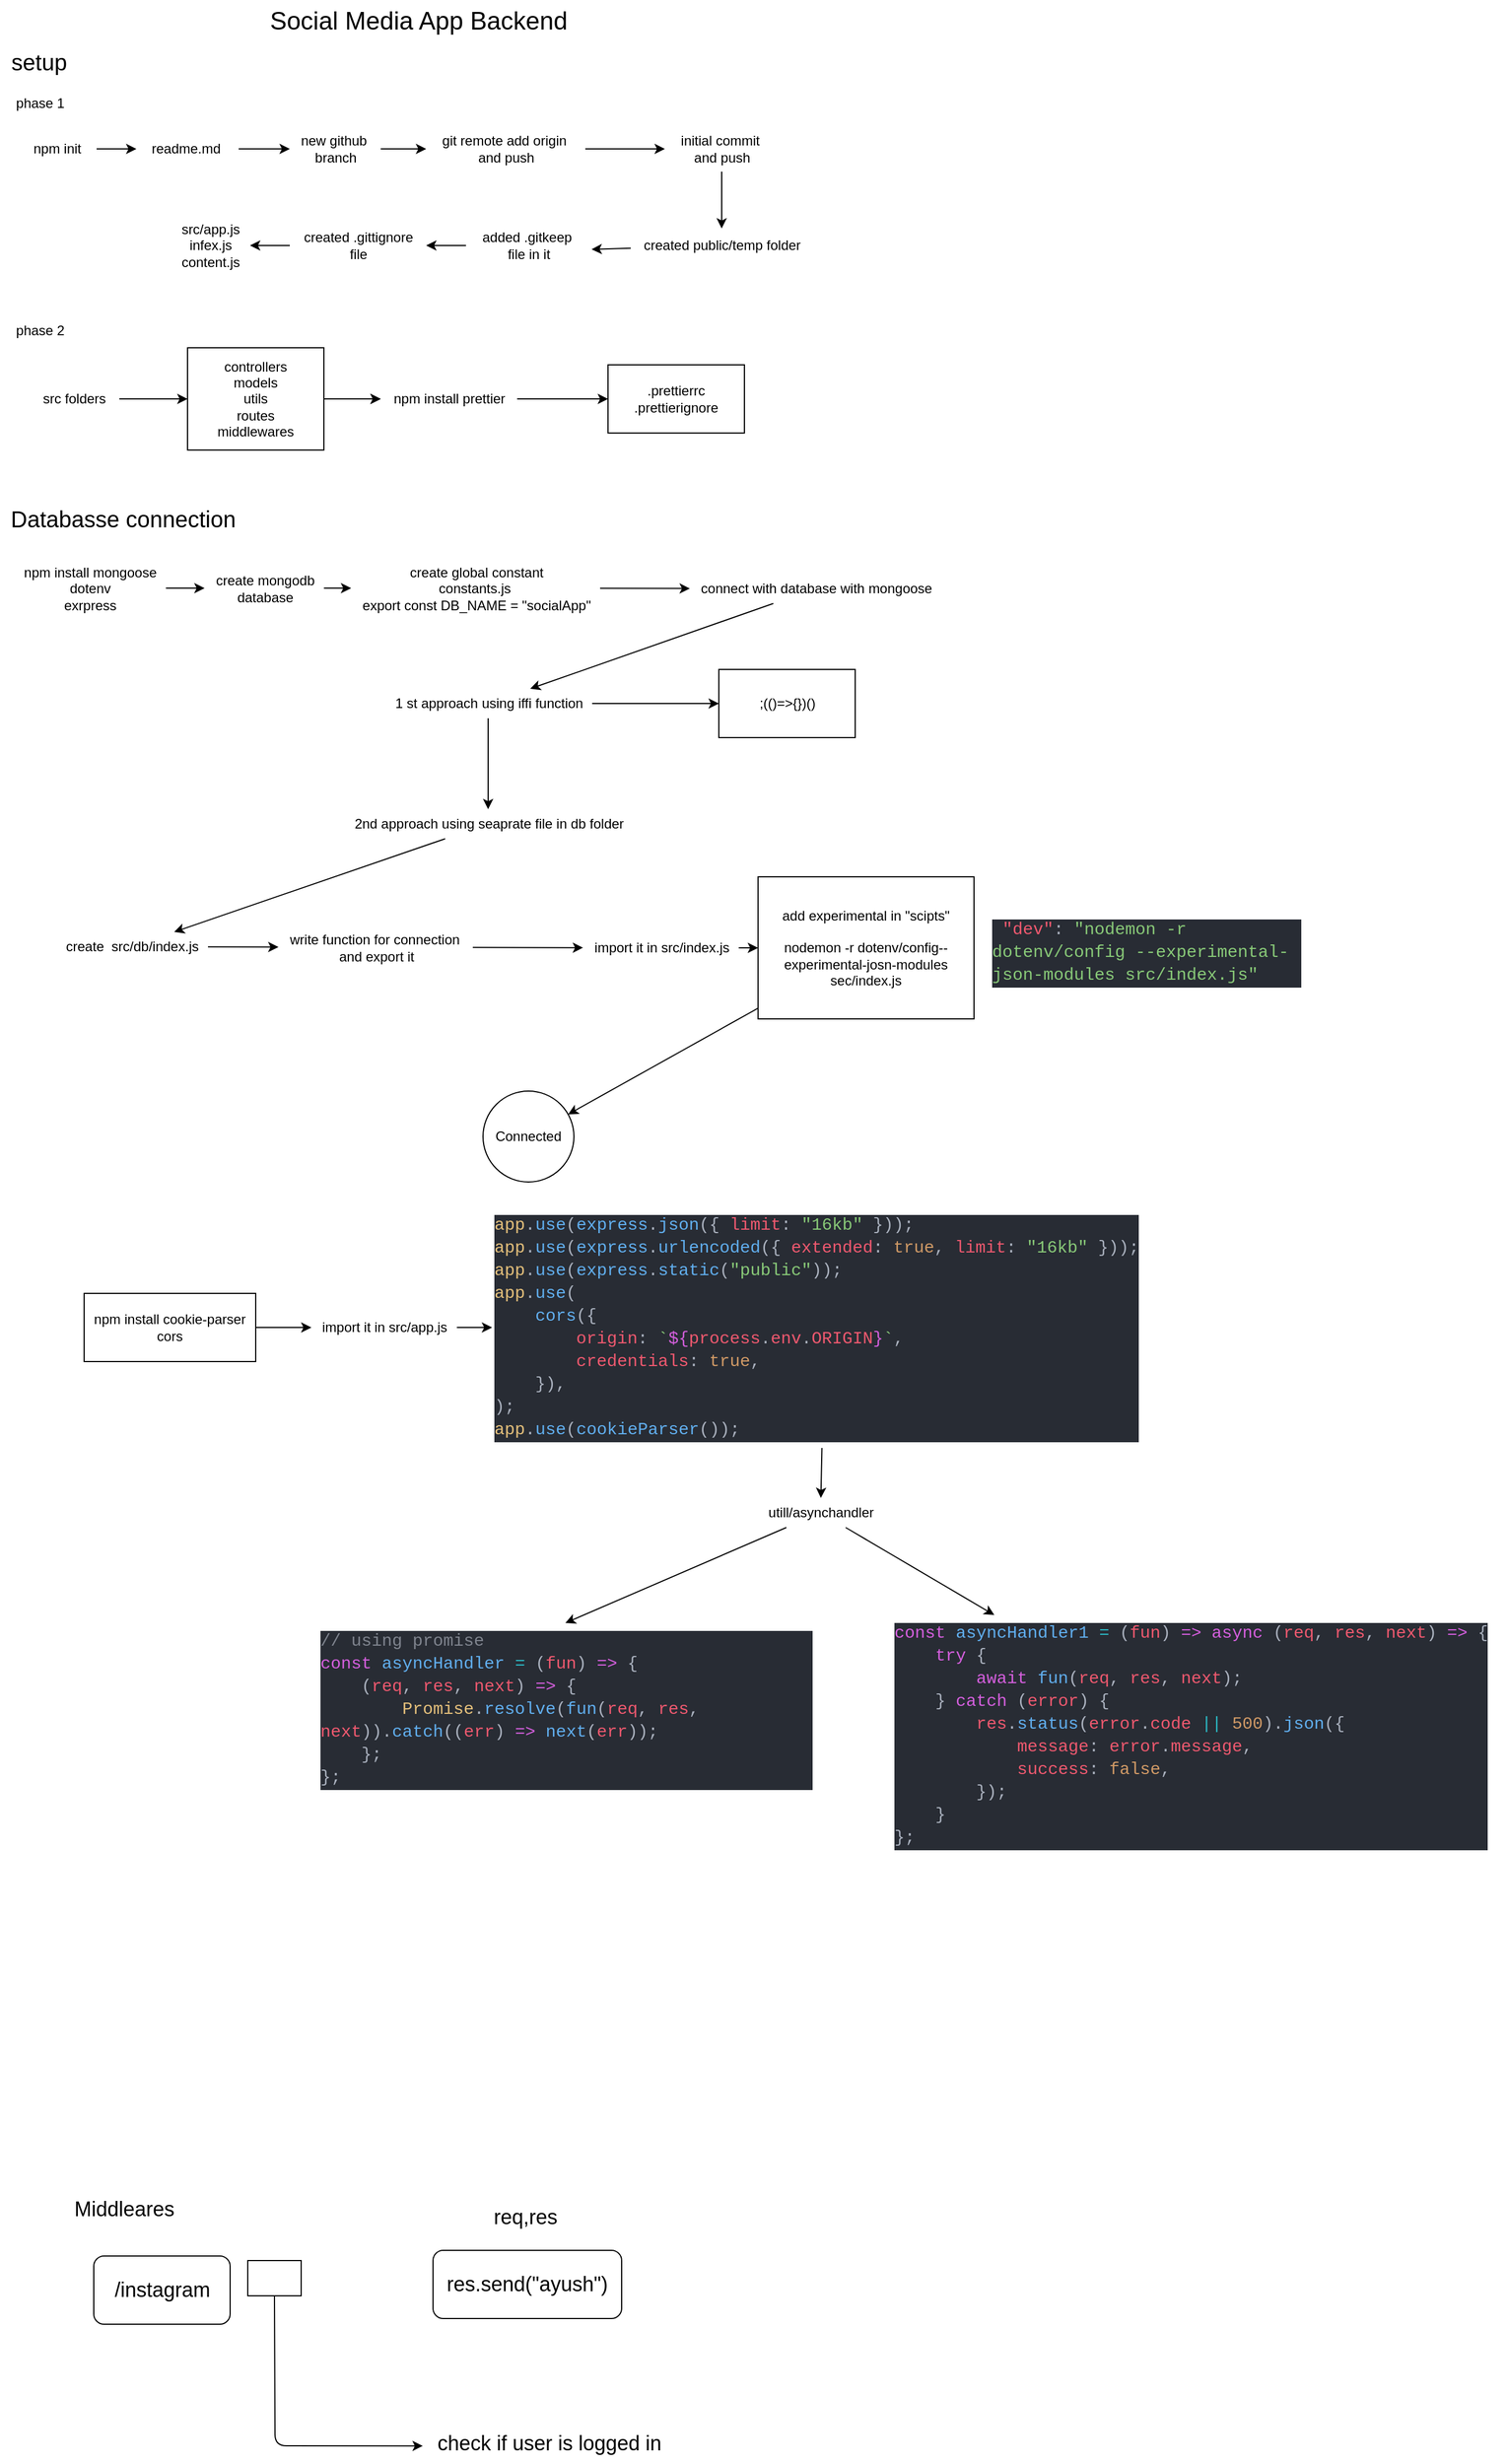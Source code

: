 <mxfile>
    <diagram id="k15_e6HLl1s-I2_EZL9g" name="Page-1">
        <mxGraphModel dx="3058" dy="2963" grid="0" gridSize="11" guides="1" tooltips="1" connect="1" arrows="1" fold="1" page="0" pageScale="1" pageWidth="850" pageHeight="1100" background="none" math="0" shadow="0">
            <root>
                <mxCell id="0"/>
                <mxCell id="1" parent="0"/>
                <mxCell id="6" style="edgeStyle=none;html=1;" parent="1" source="2" target="4" edge="1">
                    <mxGeometry relative="1" as="geometry"/>
                </mxCell>
                <mxCell id="2" value="npm init" style="text;html=1;align=center;verticalAlign=middle;resizable=0;points=[];autosize=1;strokeColor=none;fillColor=none;rounded=0;" parent="1" vertex="1">
                    <mxGeometry x="-2400" y="-2179" width="70" height="30" as="geometry"/>
                </mxCell>
                <mxCell id="8" style="edgeStyle=none;html=1;" parent="1" source="4" target="7" edge="1">
                    <mxGeometry relative="1" as="geometry"/>
                </mxCell>
                <mxCell id="4" value="readme.md&amp;nbsp;" style="text;html=1;align=center;verticalAlign=middle;resizable=0;points=[];autosize=1;strokeColor=none;fillColor=none;" parent="1" vertex="1">
                    <mxGeometry x="-2295" y="-2179" width="90" height="30" as="geometry"/>
                </mxCell>
                <mxCell id="10" value="" style="edgeStyle=none;html=1;" parent="1" source="7" target="9" edge="1">
                    <mxGeometry relative="1" as="geometry"/>
                </mxCell>
                <mxCell id="7" value="new github&amp;nbsp;&lt;br&gt;branch" style="text;html=1;align=center;verticalAlign=middle;resizable=0;points=[];autosize=1;strokeColor=none;fillColor=none;" parent="1" vertex="1">
                    <mxGeometry x="-2160" y="-2184" width="80" height="40" as="geometry"/>
                </mxCell>
                <mxCell id="28" style="edgeStyle=none;html=1;fontSize=12;" parent="1" source="9" target="15" edge="1">
                    <mxGeometry relative="1" as="geometry"/>
                </mxCell>
                <mxCell id="9" value="git remote add origin&amp;nbsp;&lt;br&gt;and push&lt;br&gt;" style="text;html=1;align=center;verticalAlign=middle;resizable=0;points=[];autosize=1;strokeColor=none;fillColor=none;" parent="1" vertex="1">
                    <mxGeometry x="-2040" y="-2184" width="140" height="40" as="geometry"/>
                </mxCell>
                <mxCell id="11" value="&lt;font style=&quot;font-size: 22px;&quot;&gt;Social Media App Backend&lt;br&gt;&lt;/font&gt;" style="text;html=1;align=center;verticalAlign=middle;resizable=0;points=[];autosize=1;strokeColor=none;fillColor=none;" parent="1" vertex="1">
                    <mxGeometry x="-2187" y="-2295" width="280" height="38" as="geometry"/>
                </mxCell>
                <mxCell id="29" style="edgeStyle=none;html=1;fontSize=12;" parent="1" source="15" target="16" edge="1">
                    <mxGeometry relative="1" as="geometry"/>
                </mxCell>
                <mxCell id="15" value="initial commit&amp;nbsp;&lt;br&gt;and push" style="text;html=1;align=center;verticalAlign=middle;resizable=0;points=[];autosize=1;strokeColor=none;fillColor=none;fontSize=12;" parent="1" vertex="1">
                    <mxGeometry x="-1830" y="-2184" width="100" height="40" as="geometry"/>
                </mxCell>
                <mxCell id="21" style="edgeStyle=none;html=1;entryX=1.005;entryY=0.585;entryDx=0;entryDy=0;entryPerimeter=0;fontSize=12;" parent="1" source="16" target="20" edge="1">
                    <mxGeometry relative="1" as="geometry"/>
                </mxCell>
                <mxCell id="16" value="created public/temp folder" style="text;html=1;align=center;verticalAlign=middle;resizable=0;points=[];autosize=1;strokeColor=none;fillColor=none;fontSize=12;" parent="1" vertex="1">
                    <mxGeometry x="-1860" y="-2094" width="160" height="30" as="geometry"/>
                </mxCell>
                <mxCell id="25" style="edgeStyle=none;html=1;fontSize=12;" parent="1" source="20" target="24" edge="1">
                    <mxGeometry relative="1" as="geometry"/>
                </mxCell>
                <mxCell id="20" value="added .gitkeep&amp;nbsp;&lt;br&gt;file in it" style="text;html=1;align=center;verticalAlign=middle;resizable=0;points=[];autosize=1;strokeColor=none;fillColor=none;fontSize=12;" parent="1" vertex="1">
                    <mxGeometry x="-2005" y="-2099" width="110" height="40" as="geometry"/>
                </mxCell>
                <mxCell id="30" style="edgeStyle=none;html=1;fontSize=12;" parent="1" source="24" target="27" edge="1">
                    <mxGeometry relative="1" as="geometry"/>
                </mxCell>
                <mxCell id="24" value="created .gittignore&lt;br&gt;file" style="text;html=1;align=center;verticalAlign=middle;resizable=0;points=[];autosize=1;strokeColor=none;fillColor=none;fontSize=12;" parent="1" vertex="1">
                    <mxGeometry x="-2160" y="-2099" width="120" height="40" as="geometry"/>
                </mxCell>
                <mxCell id="27" value="src/app.js&lt;br&gt;infex.js&lt;br&gt;content.js&lt;br&gt;" style="text;html=1;align=center;verticalAlign=middle;resizable=0;points=[];autosize=1;strokeColor=none;fillColor=none;fontSize=12;" parent="1" vertex="1">
                    <mxGeometry x="-2265" y="-2109" width="70" height="60" as="geometry"/>
                </mxCell>
                <mxCell id="31" value="phase 2&lt;br&gt;" style="text;html=1;align=center;verticalAlign=middle;resizable=0;points=[];autosize=1;strokeColor=none;fillColor=none;" parent="1" vertex="1">
                    <mxGeometry x="-2415" y="-2019" width="70" height="30" as="geometry"/>
                </mxCell>
                <mxCell id="39" value="" style="edgeStyle=none;html=1;" parent="1" source="33" target="38" edge="1">
                    <mxGeometry relative="1" as="geometry"/>
                </mxCell>
                <mxCell id="33" value="src folders" style="text;html=1;align=center;verticalAlign=middle;resizable=0;points=[];autosize=1;strokeColor=none;fillColor=none;" parent="1" vertex="1">
                    <mxGeometry x="-2390" y="-1959" width="80" height="30" as="geometry"/>
                </mxCell>
                <mxCell id="40" style="edgeStyle=none;html=1;" parent="1" source="38" edge="1">
                    <mxGeometry relative="1" as="geometry">
                        <mxPoint x="-2080" y="-1944" as="targetPoint"/>
                    </mxGeometry>
                </mxCell>
                <mxCell id="42" style="edgeStyle=none;html=1;exitX=1;exitY=0.5;exitDx=0;exitDy=0;" parent="1" source="38" target="41" edge="1">
                    <mxGeometry relative="1" as="geometry"/>
                </mxCell>
                <mxCell id="38" value="controllers&lt;br&gt;models&lt;br&gt;utils&lt;br&gt;routes&lt;br&gt;middlewares" style="whiteSpace=wrap;html=1;" parent="1" vertex="1">
                    <mxGeometry x="-2250" y="-1989" width="120" height="90" as="geometry"/>
                </mxCell>
                <mxCell id="45" value="" style="edgeStyle=none;html=1;" parent="1" source="41" target="44" edge="1">
                    <mxGeometry relative="1" as="geometry"/>
                </mxCell>
                <mxCell id="41" value="npm install prettier&lt;br&gt;" style="text;html=1;align=center;verticalAlign=middle;resizable=0;points=[];autosize=1;strokeColor=none;fillColor=none;" parent="1" vertex="1">
                    <mxGeometry x="-2080" y="-1959" width="120" height="30" as="geometry"/>
                </mxCell>
                <mxCell id="44" value=".prettierrc&lt;br&gt;.prettierignore" style="whiteSpace=wrap;html=1;" parent="1" vertex="1">
                    <mxGeometry x="-1880" y="-1974" width="120" height="60" as="geometry"/>
                </mxCell>
                <mxCell id="46" value="phase 1" style="text;html=1;align=center;verticalAlign=middle;resizable=0;points=[];autosize=1;strokeColor=none;fillColor=none;" parent="1" vertex="1">
                    <mxGeometry x="-2415" y="-2219" width="70" height="30" as="geometry"/>
                </mxCell>
                <mxCell id="47" value="&lt;font style=&quot;font-size: 20px;&quot;&gt;setup&lt;/font&gt;" style="text;html=1;align=center;verticalAlign=middle;resizable=0;points=[];autosize=1;strokeColor=none;fillColor=none;" parent="1" vertex="1">
                    <mxGeometry x="-2415" y="-2259" width="67" height="36" as="geometry"/>
                </mxCell>
                <mxCell id="48" value="Databasse connection" style="text;html=1;align=center;verticalAlign=middle;resizable=0;points=[];autosize=1;strokeColor=none;fillColor=none;fontSize=20;" parent="1" vertex="1">
                    <mxGeometry x="-2415" y="-1857" width="216" height="36" as="geometry"/>
                </mxCell>
                <mxCell id="52" style="edgeStyle=none;html=1;" parent="1" source="49" target="51" edge="1">
                    <mxGeometry relative="1" as="geometry"/>
                </mxCell>
                <mxCell id="49" value="npm install mongoose&lt;br&gt;dotenv&lt;br&gt;exrpress" style="text;html=1;align=center;verticalAlign=middle;resizable=0;points=[];autosize=1;strokeColor=none;fillColor=none;" parent="1" vertex="1">
                    <mxGeometry x="-2404" y="-1805" width="135" height="55" as="geometry"/>
                </mxCell>
                <mxCell id="55" value="" style="edgeStyle=none;html=1;" parent="1" source="51" target="54" edge="1">
                    <mxGeometry relative="1" as="geometry"/>
                </mxCell>
                <mxCell id="51" value="create mongodb&lt;br&gt;database" style="text;html=1;align=center;verticalAlign=middle;resizable=0;points=[];autosize=1;strokeColor=none;fillColor=none;" parent="1" vertex="1">
                    <mxGeometry x="-2235" y="-1798" width="105" height="41" as="geometry"/>
                </mxCell>
                <mxCell id="57" value="" style="edgeStyle=none;html=1;" parent="1" source="54" target="56" edge="1">
                    <mxGeometry relative="1" as="geometry"/>
                </mxCell>
                <mxCell id="54" value="create global constant&lt;br&gt;constants.js&amp;nbsp;&lt;br&gt;export const DB_NAME = &quot;socialApp&quot;" style="text;html=1;align=center;verticalAlign=middle;resizable=0;points=[];autosize=1;strokeColor=none;fillColor=none;" parent="1" vertex="1">
                    <mxGeometry x="-2106" y="-1805" width="219" height="55" as="geometry"/>
                </mxCell>
                <mxCell id="59" value="" style="edgeStyle=none;html=1;" parent="1" source="56" target="58" edge="1">
                    <mxGeometry relative="1" as="geometry"/>
                </mxCell>
                <mxCell id="56" value="connect with database with mongoose" style="text;html=1;align=center;verticalAlign=middle;resizable=0;points=[];autosize=1;strokeColor=none;fillColor=none;" parent="1" vertex="1">
                    <mxGeometry x="-1808" y="-1790" width="221" height="26" as="geometry"/>
                </mxCell>
                <mxCell id="61" value="" style="edgeStyle=none;html=1;" parent="1" source="58" target="60" edge="1">
                    <mxGeometry relative="1" as="geometry"/>
                </mxCell>
                <mxCell id="72" value="" style="edgeStyle=none;html=1;" parent="1" source="58" target="71" edge="1">
                    <mxGeometry relative="1" as="geometry"/>
                </mxCell>
                <mxCell id="58" value="1 st approach using iffi function" style="text;html=1;align=center;verticalAlign=middle;resizable=0;points=[];autosize=1;strokeColor=none;fillColor=none;" parent="1" vertex="1">
                    <mxGeometry x="-2077" y="-1689" width="183" height="26" as="geometry"/>
                </mxCell>
                <mxCell id="63" value="" style="edgeStyle=none;html=1;" parent="1" source="60" target="62" edge="1">
                    <mxGeometry relative="1" as="geometry"/>
                </mxCell>
                <mxCell id="60" value="2nd approach using seaprate file in db folder" style="text;html=1;align=center;verticalAlign=middle;resizable=0;points=[];autosize=1;strokeColor=none;fillColor=none;" parent="1" vertex="1">
                    <mxGeometry x="-2113" y="-1583" width="255" height="26" as="geometry"/>
                </mxCell>
                <mxCell id="65" value="" style="edgeStyle=none;html=1;" parent="1" source="62" target="64" edge="1">
                    <mxGeometry relative="1" as="geometry"/>
                </mxCell>
                <mxCell id="62" value="create&amp;nbsp; src/db/index.js" style="text;html=1;align=center;verticalAlign=middle;resizable=0;points=[];autosize=1;strokeColor=none;fillColor=none;" parent="1" vertex="1">
                    <mxGeometry x="-2367" y="-1475" width="135" height="26" as="geometry"/>
                </mxCell>
                <mxCell id="67" value="" style="edgeStyle=none;html=1;" parent="1" source="64" target="66" edge="1">
                    <mxGeometry relative="1" as="geometry"/>
                </mxCell>
                <mxCell id="64" value="write function for connection&amp;nbsp;&lt;br&gt;and export it" style="text;html=1;align=center;verticalAlign=middle;resizable=0;points=[];autosize=1;strokeColor=none;fillColor=none;" parent="1" vertex="1">
                    <mxGeometry x="-2170" y="-1482" width="171" height="41" as="geometry"/>
                </mxCell>
                <mxCell id="70" value="" style="edgeStyle=none;html=1;" parent="1" source="66" target="69" edge="1">
                    <mxGeometry relative="1" as="geometry"/>
                </mxCell>
                <mxCell id="66" value="import it in src/index.js" style="text;html=1;align=center;verticalAlign=middle;resizable=0;points=[];autosize=1;strokeColor=none;fillColor=none;" parent="1" vertex="1">
                    <mxGeometry x="-1902" y="-1474" width="137" height="26" as="geometry"/>
                </mxCell>
                <mxCell id="74" value="" style="edgeStyle=none;html=1;" parent="1" source="69" target="73" edge="1">
                    <mxGeometry relative="1" as="geometry"/>
                </mxCell>
                <mxCell id="69" value="add experimental in &quot;scipts&quot;&lt;br&gt;&lt;br&gt;nodemon -r dotenv/config--experimental-josn-modules sec/index.js" style="whiteSpace=wrap;html=1;" parent="1" vertex="1">
                    <mxGeometry x="-1748" y="-1523.5" width="190" height="125" as="geometry"/>
                </mxCell>
                <mxCell id="71" value=";(()=&amp;gt;{})()" style="whiteSpace=wrap;html=1;" parent="1" vertex="1">
                    <mxGeometry x="-1782.5" y="-1706" width="120" height="60" as="geometry"/>
                </mxCell>
                <mxCell id="73" value="Connected" style="ellipse;whiteSpace=wrap;html=1;" parent="1" vertex="1">
                    <mxGeometry x="-1990" y="-1335" width="80" height="80" as="geometry"/>
                </mxCell>
                <mxCell id="77" style="edgeStyle=none;html=1;exitX=1;exitY=0.5;exitDx=0;exitDy=0;" parent="1" source="75" target="76" edge="1">
                    <mxGeometry relative="1" as="geometry"/>
                </mxCell>
                <mxCell id="75" value="npm install cookie-parser&lt;br&gt;cors" style="whiteSpace=wrap;html=1;" parent="1" vertex="1">
                    <mxGeometry x="-2341" y="-1157" width="151" height="60" as="geometry"/>
                </mxCell>
                <mxCell id="79" value="" style="edgeStyle=none;html=1;" parent="1" source="76" target="78" edge="1">
                    <mxGeometry relative="1" as="geometry"/>
                </mxCell>
                <mxCell id="76" value="import it in src/app.js" style="text;html=1;align=center;verticalAlign=middle;resizable=0;points=[];autosize=1;strokeColor=none;fillColor=none;" parent="1" vertex="1">
                    <mxGeometry x="-2141" y="-1140" width="128" height="26" as="geometry"/>
                </mxCell>
                <mxCell id="90" value="" style="edgeStyle=none;html=1;" parent="1" source="78" target="89" edge="1">
                    <mxGeometry relative="1" as="geometry"/>
                </mxCell>
                <mxCell id="78" value="&lt;div style=&quot;color: rgb(171, 178, 191); background-color: rgb(40, 44, 52); font-family: &amp;quot;JetBrains Mono&amp;quot;, &amp;quot;Courier New&amp;quot;, monospace, Consolas, &amp;quot;Courier New&amp;quot;, monospace; font-size: 15px; line-height: 20px;&quot;&gt;&lt;div style=&quot;text-align: justify;&quot;&gt;&lt;span style=&quot;color: #e5c07b;&quot;&gt;app&lt;/span&gt;.&lt;span style=&quot;color: #61afef;&quot;&gt;use&lt;/span&gt;(&lt;span style=&quot;color: #61afef;&quot;&gt;express&lt;/span&gt;.&lt;span style=&quot;color: #61afef;&quot;&gt;json&lt;/span&gt;({ &lt;span style=&quot;color: #ef596f;&quot;&gt;limit&lt;/span&gt;: &lt;span style=&quot;color: #89ca78;&quot;&gt;&quot;16kb&quot;&lt;/span&gt; }));&lt;/div&gt;&lt;div style=&quot;text-align: justify;&quot;&gt;&lt;span style=&quot;color: #e5c07b;&quot;&gt;app&lt;/span&gt;.&lt;span style=&quot;color: #61afef;&quot;&gt;use&lt;/span&gt;(&lt;span style=&quot;color: #61afef;&quot;&gt;express&lt;/span&gt;.&lt;span style=&quot;color: #61afef;&quot;&gt;urlencoded&lt;/span&gt;({ &lt;span style=&quot;color: #ef596f;&quot;&gt;extended&lt;/span&gt;: &lt;span style=&quot;color: #d19a66;&quot;&gt;true&lt;/span&gt;, &lt;span style=&quot;color: #ef596f;&quot;&gt;limit&lt;/span&gt;: &lt;span style=&quot;color: #89ca78;&quot;&gt;&quot;16kb&quot;&lt;/span&gt; }));&lt;/div&gt;&lt;div style=&quot;text-align: justify;&quot;&gt;&lt;span style=&quot;color: #e5c07b;&quot;&gt;app&lt;/span&gt;.&lt;span style=&quot;color: #61afef;&quot;&gt;use&lt;/span&gt;(&lt;span style=&quot;color: #61afef;&quot;&gt;express&lt;/span&gt;.&lt;span style=&quot;color: #61afef;&quot;&gt;static&lt;/span&gt;(&lt;span style=&quot;color: #89ca78;&quot;&gt;&quot;public&quot;&lt;/span&gt;));&lt;/div&gt;&lt;div style=&quot;text-align: justify;&quot;&gt;&lt;span style=&quot;color: #e5c07b;&quot;&gt;app&lt;/span&gt;.&lt;span style=&quot;color: #61afef;&quot;&gt;use&lt;/span&gt;(&lt;/div&gt;&lt;div style=&quot;text-align: justify;&quot;&gt;&amp;nbsp; &amp;nbsp; &lt;span style=&quot;color: #61afef;&quot;&gt;cors&lt;/span&gt;({&lt;/div&gt;&lt;div style=&quot;text-align: justify;&quot;&gt;&amp;nbsp; &amp;nbsp; &amp;nbsp; &amp;nbsp; &lt;span style=&quot;color: #ef596f;&quot;&gt;origin&lt;/span&gt;: &lt;span style=&quot;color: #89ca78;&quot;&gt;`&lt;/span&gt;&lt;span style=&quot;color: #d55fde;&quot;&gt;${&lt;/span&gt;&lt;span style=&quot;color: #ef596f;&quot;&gt;process&lt;/span&gt;.&lt;span style=&quot;color: #ef596f;&quot;&gt;env&lt;/span&gt;.&lt;span style=&quot;color: #ef596f;&quot;&gt;ORIGIN&lt;/span&gt;&lt;span style=&quot;color: #d55fde;&quot;&gt;}&lt;/span&gt;&lt;span style=&quot;color: #89ca78;&quot;&gt;`&lt;/span&gt;,&lt;/div&gt;&lt;div style=&quot;text-align: justify;&quot;&gt;&amp;nbsp; &amp;nbsp; &amp;nbsp; &amp;nbsp; &lt;span style=&quot;color: #ef596f;&quot;&gt;credentials&lt;/span&gt;: &lt;span style=&quot;color: #d19a66;&quot;&gt;true&lt;/span&gt;,&lt;/div&gt;&lt;div style=&quot;text-align: justify;&quot;&gt;&amp;nbsp; &amp;nbsp; }),&lt;/div&gt;&lt;div style=&quot;text-align: justify;&quot;&gt;);&lt;/div&gt;&lt;div style=&quot;text-align: justify;&quot;&gt;&lt;span style=&quot;color: #e5c07b;&quot;&gt;app&lt;/span&gt;.&lt;span style=&quot;color: #61afef;&quot;&gt;use&lt;/span&gt;(&lt;span style=&quot;color: #61afef;&quot;&gt;cookieParser&lt;/span&gt;());&lt;/div&gt;&lt;/div&gt;" style="text;html=1;align=left;verticalAlign=middle;resizable=0;points=[];autosize=1;strokeColor=none;fillColor=none;" parent="1" vertex="1">
                    <mxGeometry x="-1982" y="-1233" width="585" height="212" as="geometry"/>
                </mxCell>
                <mxCell id="80" value="&lt;font style=&quot;font-size: 18px;&quot;&gt;Middleares&lt;/font&gt;&lt;br&gt;" style="text;html=1;align=center;verticalAlign=middle;resizable=0;points=[];autosize=1;strokeColor=none;fillColor=none;" parent="1" vertex="1">
                    <mxGeometry x="-2359" y="-368" width="106" height="34" as="geometry"/>
                </mxCell>
                <mxCell id="81" value="/instagram" style="rounded=1;whiteSpace=wrap;html=1;fontSize=18;" parent="1" vertex="1">
                    <mxGeometry x="-2332.5" y="-310" width="120" height="60" as="geometry"/>
                </mxCell>
                <mxCell id="82" value="res.send(&quot;ayush&quot;)" style="rounded=1;whiteSpace=wrap;html=1;fontSize=18;" parent="1" vertex="1">
                    <mxGeometry x="-2034" y="-315" width="166" height="60" as="geometry"/>
                </mxCell>
                <mxCell id="83" value="req,res" style="text;html=1;align=center;verticalAlign=middle;resizable=0;points=[];autosize=1;strokeColor=none;fillColor=none;fontSize=18;" parent="1" vertex="1">
                    <mxGeometry x="-1990" y="-361" width="74" height="34" as="geometry"/>
                </mxCell>
                <mxCell id="88" style="edgeStyle=none;html=1;exitX=0.5;exitY=1;exitDx=0;exitDy=0;entryX=-0.014;entryY=0.562;entryDx=0;entryDy=0;entryPerimeter=0;fontSize=18;" parent="1" source="84" target="86" edge="1">
                    <mxGeometry relative="1" as="geometry">
                        <Array as="points">
                            <mxPoint x="-2173" y="-143"/>
                        </Array>
                    </mxGeometry>
                </mxCell>
                <mxCell id="84" value="" style="whiteSpace=wrap;html=1;fontSize=18;" parent="1" vertex="1">
                    <mxGeometry x="-2197" y="-306" width="47" height="31" as="geometry"/>
                </mxCell>
                <mxCell id="86" value="check if user is logged in" style="text;html=1;align=center;verticalAlign=middle;resizable=0;points=[];autosize=1;strokeColor=none;fillColor=none;fontSize=18;" parent="1" vertex="1">
                    <mxGeometry x="-2040" y="-162" width="215" height="34" as="geometry"/>
                </mxCell>
                <mxCell id="95" style="edgeStyle=none;html=1;entryX=0.5;entryY=0;entryDx=0;entryDy=0;" parent="1" source="89" target="93" edge="1">
                    <mxGeometry relative="1" as="geometry">
                        <Array as="points"/>
                    </mxGeometry>
                </mxCell>
                <mxCell id="97" style="edgeStyle=none;html=1;" parent="1" source="89" target="94" edge="1">
                    <mxGeometry relative="1" as="geometry"/>
                </mxCell>
                <mxCell id="89" value="utill/asynchandler" style="text;html=1;align=center;verticalAlign=middle;resizable=0;points=[];autosize=1;strokeColor=none;fillColor=none;" parent="1" vertex="1">
                    <mxGeometry x="-1748.5" y="-977" width="111" height="26" as="geometry"/>
                </mxCell>
                <mxCell id="93" value="&lt;div style=&quot;color: rgb(171, 178, 191); background-color: rgb(40, 44, 52); font-family: &amp;quot;JetBrains Mono&amp;quot;, &amp;quot;Courier New&amp;quot;, monospace, Consolas, &amp;quot;Courier New&amp;quot;, monospace; font-weight: normal; font-size: 15px; line-height: 20px;&quot;&gt;&lt;div&gt;&lt;span style=&quot;color: #7f848e;&quot;&gt;// using promise&lt;/span&gt;&lt;/div&gt;&lt;div&gt;&lt;span style=&quot;color: #d55fde;&quot;&gt;const&lt;/span&gt;&lt;span style=&quot;color: #abb2bf;&quot;&gt; &lt;/span&gt;&lt;span style=&quot;color: #61afef;&quot;&gt;asyncHandler&lt;/span&gt;&lt;span style=&quot;color: #abb2bf;&quot;&gt; &lt;/span&gt;&lt;span style=&quot;color: #2bbac5;&quot;&gt;=&lt;/span&gt;&lt;span style=&quot;color: #abb2bf;&quot;&gt; (&lt;/span&gt;&lt;span style=&quot;color: #ef596f;&quot;&gt;fun&lt;/span&gt;&lt;span style=&quot;color: #abb2bf;&quot;&gt;) &lt;/span&gt;&lt;span style=&quot;color: #d55fde;&quot;&gt;=&amp;gt;&lt;/span&gt;&lt;span style=&quot;color: #abb2bf;&quot;&gt; {&lt;/span&gt;&lt;/div&gt;&lt;div&gt;&lt;span style=&quot;color: #abb2bf;&quot;&gt;&amp;nbsp; &amp;nbsp; (&lt;/span&gt;&lt;span style=&quot;color: #ef596f;&quot;&gt;req&lt;/span&gt;&lt;span style=&quot;color: #abb2bf;&quot;&gt;, &lt;/span&gt;&lt;span style=&quot;color: #ef596f;&quot;&gt;res&lt;/span&gt;&lt;span style=&quot;color: #abb2bf;&quot;&gt;, &lt;/span&gt;&lt;span style=&quot;color: #ef596f;&quot;&gt;next&lt;/span&gt;&lt;span style=&quot;color: #abb2bf;&quot;&gt;) &lt;/span&gt;&lt;span style=&quot;color: #d55fde;&quot;&gt;=&amp;gt;&lt;/span&gt;&lt;span style=&quot;color: #abb2bf;&quot;&gt; {&lt;/span&gt;&lt;/div&gt;&lt;div&gt;&lt;span style=&quot;color: #abb2bf;&quot;&gt;&amp;nbsp; &amp;nbsp; &amp;nbsp; &amp;nbsp; &lt;/span&gt;&lt;span style=&quot;color: #e5c07b;&quot;&gt;Promise&lt;/span&gt;&lt;span style=&quot;color: #abb2bf;&quot;&gt;.&lt;/span&gt;&lt;span style=&quot;color: #61afef;&quot;&gt;resolve&lt;/span&gt;&lt;span style=&quot;color: #abb2bf;&quot;&gt;(&lt;/span&gt;&lt;span style=&quot;color: #61afef;&quot;&gt;fun&lt;/span&gt;&lt;span style=&quot;color: #abb2bf;&quot;&gt;(&lt;/span&gt;&lt;span style=&quot;color: #ef596f;&quot;&gt;req&lt;/span&gt;&lt;span style=&quot;color: #abb2bf;&quot;&gt;, &lt;/span&gt;&lt;span style=&quot;color: #ef596f;&quot;&gt;res&lt;/span&gt;&lt;span style=&quot;color: #abb2bf;&quot;&gt;, &lt;/span&gt;&lt;span style=&quot;color: #ef596f;&quot;&gt;next&lt;/span&gt;&lt;span style=&quot;color: #abb2bf;&quot;&gt;)).&lt;/span&gt;&lt;span style=&quot;color: #61afef;&quot;&gt;catch&lt;/span&gt;&lt;span style=&quot;color: #abb2bf;&quot;&gt;((&lt;/span&gt;&lt;span style=&quot;color: #ef596f;&quot;&gt;err&lt;/span&gt;&lt;span style=&quot;color: #abb2bf;&quot;&gt;) &lt;/span&gt;&lt;span style=&quot;color: #d55fde;&quot;&gt;=&amp;gt;&lt;/span&gt;&lt;span style=&quot;color: #abb2bf;&quot;&gt; &lt;/span&gt;&lt;span style=&quot;color: #61afef;&quot;&gt;next&lt;/span&gt;&lt;span style=&quot;color: #abb2bf;&quot;&gt;(&lt;/span&gt;&lt;span style=&quot;color: #ef596f;&quot;&gt;err&lt;/span&gt;&lt;span style=&quot;color: #abb2bf;&quot;&gt;));&lt;/span&gt;&lt;/div&gt;&lt;div&gt;&lt;span style=&quot;color: #abb2bf;&quot;&gt;&amp;nbsp; &amp;nbsp; };&lt;/span&gt;&lt;/div&gt;&lt;div&gt;&lt;span style=&quot;color: #abb2bf;&quot;&gt;};&lt;/span&gt;&lt;/div&gt;&lt;/div&gt;" style="text;whiteSpace=wrap;html=1;align=left;" parent="1" vertex="1">
                    <mxGeometry x="-2135" y="-867" width="435" height="163" as="geometry"/>
                </mxCell>
                <mxCell id="94" value="&lt;div style=&quot;color: rgb(171, 178, 191); background-color: rgb(40, 44, 52); font-family: &amp;quot;JetBrains Mono&amp;quot;, &amp;quot;Courier New&amp;quot;, monospace, Consolas, &amp;quot;Courier New&amp;quot;, monospace; font-size: 15px; line-height: 20px;&quot;&gt;&lt;div&gt;&lt;span style=&quot;color: #d55fde;&quot;&gt;const&lt;/span&gt; &lt;span style=&quot;color: #61afef;&quot;&gt;asyncHandler1&lt;/span&gt; &lt;span style=&quot;color: #2bbac5;&quot;&gt;=&lt;/span&gt; (&lt;span style=&quot;color: #ef596f;&quot;&gt;fun&lt;/span&gt;) &lt;span style=&quot;color: #d55fde;&quot;&gt;=&amp;gt;&lt;/span&gt; &lt;span style=&quot;color: #d55fde;&quot;&gt;async&lt;/span&gt; (&lt;span style=&quot;color: #ef596f;&quot;&gt;req&lt;/span&gt;, &lt;span style=&quot;color: #ef596f;&quot;&gt;res&lt;/span&gt;, &lt;span style=&quot;color: #ef596f;&quot;&gt;next&lt;/span&gt;) &lt;span style=&quot;color: #d55fde;&quot;&gt;=&amp;gt;&lt;/span&gt; {&lt;/div&gt;&lt;div&gt;&amp;nbsp; &amp;nbsp; &lt;span style=&quot;color: #d55fde;&quot;&gt;try&lt;/span&gt; {&lt;/div&gt;&lt;div&gt;&amp;nbsp; &amp;nbsp; &amp;nbsp; &amp;nbsp; &lt;span style=&quot;color: #d55fde;&quot;&gt;await&lt;/span&gt; &lt;span style=&quot;color: #61afef;&quot;&gt;fun&lt;/span&gt;(&lt;span style=&quot;color: #ef596f;&quot;&gt;req&lt;/span&gt;, &lt;span style=&quot;color: #ef596f;&quot;&gt;res&lt;/span&gt;, &lt;span style=&quot;color: #ef596f;&quot;&gt;next&lt;/span&gt;);&lt;/div&gt;&lt;div&gt;&amp;nbsp; &amp;nbsp; } &lt;span style=&quot;color: #d55fde;&quot;&gt;catch&lt;/span&gt; (&lt;span style=&quot;color: #ef596f;&quot;&gt;error&lt;/span&gt;) {&lt;/div&gt;&lt;div&gt;&amp;nbsp; &amp;nbsp; &amp;nbsp; &amp;nbsp; &lt;span style=&quot;color: #ef596f;&quot;&gt;res&lt;/span&gt;.&lt;span style=&quot;color: #61afef;&quot;&gt;status&lt;/span&gt;(&lt;span style=&quot;color: #ef596f;&quot;&gt;error&lt;/span&gt;.&lt;span style=&quot;color: #ef596f;&quot;&gt;code&lt;/span&gt; &lt;span style=&quot;color: #2bbac5;&quot;&gt;||&lt;/span&gt; &lt;span style=&quot;color: #d19a66;&quot;&gt;500&lt;/span&gt;).&lt;span style=&quot;color: #61afef;&quot;&gt;json&lt;/span&gt;({&lt;/div&gt;&lt;div&gt;&amp;nbsp; &amp;nbsp; &amp;nbsp; &amp;nbsp; &amp;nbsp; &amp;nbsp; &lt;span style=&quot;color: #ef596f;&quot;&gt;message&lt;/span&gt;: &lt;span style=&quot;color: #ef596f;&quot;&gt;error&lt;/span&gt;.&lt;span style=&quot;color: #ef596f;&quot;&gt;message&lt;/span&gt;,&lt;/div&gt;&lt;div&gt;&amp;nbsp; &amp;nbsp; &amp;nbsp; &amp;nbsp; &amp;nbsp; &amp;nbsp; &lt;span style=&quot;color: #ef596f;&quot;&gt;success&lt;/span&gt;: &lt;span style=&quot;color: #d19a66;&quot;&gt;false&lt;/span&gt;,&lt;/div&gt;&lt;div&gt;&amp;nbsp; &amp;nbsp; &amp;nbsp; &amp;nbsp; });&lt;/div&gt;&lt;div&gt;&amp;nbsp; &amp;nbsp; }&lt;/div&gt;&lt;div&gt;};&lt;/div&gt;&lt;/div&gt;" style="text;html=1;align=left;verticalAlign=middle;resizable=0;points=[];autosize=1;strokeColor=none;fillColor=none;" parent="1" vertex="1">
                    <mxGeometry x="-1630" y="-874" width="540" height="212" as="geometry"/>
                </mxCell>
                <mxCell id="98" value="&lt;div style=&quot;color: rgb(171, 178, 191); background-color: rgb(40, 44, 52); font-family: &amp;quot;JetBrains Mono&amp;quot;, &amp;quot;Courier New&amp;quot;, monospace, Consolas, &amp;quot;Courier New&amp;quot;, monospace; font-weight: normal; font-size: 15px; line-height: 20px;&quot;&gt;&lt;div&gt;&lt;span style=&quot;color: #abb2bf;&quot;&gt;&amp;nbsp;&lt;/span&gt;&lt;span style=&quot;color: #ef596f;&quot;&gt;&quot;dev&quot;&lt;/span&gt;&lt;span style=&quot;color: #abb2bf;&quot;&gt;: &lt;/span&gt;&lt;span style=&quot;color: #89ca78;&quot;&gt;&quot;nodemon -r dotenv/config --experimental-json-modules src/index.js&quot;&lt;/span&gt;&lt;/div&gt;&lt;/div&gt;" style="text;whiteSpace=wrap;html=1;" parent="1" vertex="1">
                    <mxGeometry x="-1544" y="-1493.5" width="274" height="63" as="geometry"/>
                </mxCell>
            </root>
        </mxGraphModel>
    </diagram>
    <diagram id="Z7VDipHlTm0pVAHJ1x6C" name="Page-2">
        <mxGraphModel dx="1728" dy="662" grid="1" gridSize="10" guides="1" tooltips="1" connect="1" arrows="1" fold="1" page="1" pageScale="1" pageWidth="850" pageHeight="1100" math="0" shadow="0">
            <root>
                <mxCell id="0"/>
                <mxCell id="1" parent="0"/>
                <mxCell id="0ews0B13ijtTi_HGTdOj-1" value="&lt;font style=&quot;font-size: 18px;&quot;&gt;Handling API&lt;/font&gt;" style="text;html=1;align=center;verticalAlign=middle;resizable=0;points=[];autosize=1;strokeColor=none;fillColor=none;" parent="1" vertex="1">
                    <mxGeometry x="25" y="30" width="130" height="40" as="geometry"/>
                </mxCell>
                <mxCell id="0ews0B13ijtTi_HGTdOj-4" value="" style="edgeStyle=none;html=1;fontSize=12;entryX=-0.001;entryY=0.087;entryDx=0;entryDy=0;entryPerimeter=0;" parent="1" source="0ews0B13ijtTi_HGTdOj-2" target="0ews0B13ijtTi_HGTdOj-3" edge="1">
                    <mxGeometry relative="1" as="geometry"/>
                </mxCell>
                <mxCell id="0ews0B13ijtTi_HGTdOj-2" value="&lt;span style=&quot;font-size: 12px;&quot;&gt;src/&lt;br&gt;util/&lt;br&gt;apiError.js&lt;/span&gt;" style="text;html=1;align=center;verticalAlign=middle;resizable=0;points=[];autosize=1;strokeColor=none;fillColor=none;fontSize=18;" parent="1" vertex="1">
                    <mxGeometry x="40" y="100" width="80" height="80" as="geometry"/>
                </mxCell>
                <mxCell id="0ews0B13ijtTi_HGTdOj-3" value="&lt;div style=&quot;color: rgb(171, 178, 191); background-color: rgb(40, 44, 52); font-family: &amp;quot;JetBrains Mono&amp;quot;, &amp;quot;Courier New&amp;quot;, monospace, Consolas, &amp;quot;Courier New&amp;quot;, monospace; line-height: 20px;&quot;&gt;&lt;div style=&quot;&quot;&gt;&lt;span style=&quot;color: rgb(127, 132, 142);&quot;&gt;&lt;font style=&quot;font-size: 10px;&quot;&gt;// extending class from Error&lt;/font&gt;&lt;/span&gt;&lt;/div&gt;&lt;font size=&quot;3&quot;&gt;&lt;br&gt;&lt;/font&gt;&lt;div style=&quot;&quot;&gt;&lt;font size=&quot;3&quot;&gt;&lt;span style=&quot;color: #d55fde;&quot;&gt;class&lt;/span&gt; &lt;span style=&quot;color: #e5c07b;&quot;&gt;ApiError&lt;/span&gt; &lt;span style=&quot;color: #d55fde;&quot;&gt;extends&lt;/span&gt; &lt;span style=&quot;color: #e5c07b;&quot;&gt;Error&lt;/span&gt; {&lt;/font&gt;&lt;/div&gt;&lt;div style=&quot;&quot;&gt;&lt;font size=&quot;3&quot;&gt;&amp;nbsp; &amp;nbsp; &lt;span style=&quot;color: #7f848e;&quot;&gt;// creating constructor&lt;/span&gt;&lt;/font&gt;&lt;/div&gt;&lt;div style=&quot;&quot;&gt;&lt;font size=&quot;3&quot;&gt;&amp;nbsp; &amp;nbsp; &lt;span style=&quot;color: #d55fde;&quot;&gt;constructor&lt;/span&gt;(&lt;/font&gt;&lt;/div&gt;&lt;div style=&quot;&quot;&gt;&lt;font size=&quot;3&quot;&gt;&amp;nbsp; &amp;nbsp; &amp;nbsp; &amp;nbsp; &lt;span style=&quot;color: #7f848e;&quot;&gt;// getting message,status code,error,stack[],&lt;/span&gt;&lt;/font&gt;&lt;/div&gt;&lt;div style=&quot;&quot;&gt;&lt;font size=&quot;3&quot;&gt;&amp;nbsp; &amp;nbsp; &amp;nbsp; &amp;nbsp; &lt;span style=&quot;color: #ef596f;&quot;&gt;statusCode&lt;/span&gt;,&lt;/font&gt;&lt;/div&gt;&lt;div style=&quot;&quot;&gt;&lt;font size=&quot;3&quot;&gt;&amp;nbsp; &amp;nbsp; &amp;nbsp; &amp;nbsp; &lt;span style=&quot;color: #ef596f;&quot;&gt;message&lt;/span&gt; &lt;span style=&quot;color: #2bbac5;&quot;&gt;=&lt;/span&gt; &lt;span style=&quot;color: #89ca78;&quot;&gt;&quot;something went wrong&quot;&lt;/span&gt;,&lt;/font&gt;&lt;/div&gt;&lt;div style=&quot;&quot;&gt;&lt;font size=&quot;3&quot;&gt;&amp;nbsp; &amp;nbsp; &amp;nbsp; &amp;nbsp; &lt;span style=&quot;color: #ef596f;&quot;&gt;stack&lt;/span&gt; &lt;span style=&quot;color: #2bbac5;&quot;&gt;=&lt;/span&gt; &lt;span style=&quot;color: #89ca78;&quot;&gt;&quot;&quot;&lt;/span&gt;,&lt;/font&gt;&lt;/div&gt;&lt;div style=&quot;&quot;&gt;&lt;font size=&quot;3&quot;&gt;&amp;nbsp; &amp;nbsp; &amp;nbsp; &amp;nbsp; &lt;span style=&quot;color: #ef596f;&quot;&gt;errors&lt;/span&gt; &lt;span style=&quot;color: #2bbac5;&quot;&gt;=&lt;/span&gt; [],&lt;/font&gt;&lt;/div&gt;&lt;div style=&quot;&quot;&gt;&lt;font size=&quot;3&quot;&gt;&amp;nbsp; &amp;nbsp; ) {&lt;/font&gt;&lt;/div&gt;&lt;div style=&quot;&quot;&gt;&lt;font size=&quot;3&quot;&gt;&amp;nbsp; &amp;nbsp; &amp;nbsp; &amp;nbsp; &lt;span style=&quot;color: #7f848e;&quot;&gt;// ovrriding&lt;/span&gt;&lt;/font&gt;&lt;/div&gt;&lt;div style=&quot;&quot;&gt;&lt;font size=&quot;3&quot;&gt;&amp;nbsp; &amp;nbsp; &amp;nbsp; &amp;nbsp; &lt;span style=&quot;color: #e5c07b;&quot;&gt;super&lt;/span&gt;.&lt;span style=&quot;color: #61afef;&quot;&gt;message&lt;/span&gt;(&lt;span style=&quot;color: #ef596f;&quot;&gt;message&lt;/span&gt;);&lt;/font&gt;&lt;/div&gt;&lt;div style=&quot;&quot;&gt;&lt;font size=&quot;3&quot;&gt;&amp;nbsp; &amp;nbsp; &amp;nbsp; &amp;nbsp; &lt;span style=&quot;color: #e5c07b;&quot;&gt;this&lt;/span&gt;.&lt;span style=&quot;color: #ef596f;&quot;&gt;statusCode&lt;/span&gt; &lt;span style=&quot;color: #2bbac5;&quot;&gt;=&lt;/span&gt; &lt;span style=&quot;color: #ef596f;&quot;&gt;statusCode&lt;/span&gt;;&lt;/font&gt;&lt;/div&gt;&lt;div style=&quot;&quot;&gt;&lt;font size=&quot;3&quot;&gt;&amp;nbsp; &amp;nbsp; &amp;nbsp; &amp;nbsp; &lt;span style=&quot;color: #e5c07b;&quot;&gt;this&lt;/span&gt;.&lt;span style=&quot;color: #ef596f;&quot;&gt;errors&lt;/span&gt; &lt;span style=&quot;color: #2bbac5;&quot;&gt;=&lt;/span&gt; &lt;span style=&quot;color: #ef596f;&quot;&gt;errors&lt;/span&gt;;&lt;/font&gt;&lt;/div&gt;&lt;div style=&quot;&quot;&gt;&lt;font size=&quot;3&quot;&gt;&amp;nbsp; &amp;nbsp; &amp;nbsp; &amp;nbsp; &lt;span style=&quot;color: #e5c07b;&quot;&gt;this&lt;/span&gt;.&lt;span style=&quot;color: #ef596f;&quot;&gt;data&lt;/span&gt; &lt;span style=&quot;color: #2bbac5;&quot;&gt;=&lt;/span&gt; &lt;span style=&quot;color: #d19a66;&quot;&gt;null&lt;/span&gt;;&lt;/font&gt;&lt;/div&gt;&lt;div style=&quot;&quot;&gt;&lt;font size=&quot;3&quot;&gt;&amp;nbsp; &amp;nbsp; &amp;nbsp; &amp;nbsp; &lt;span style=&quot;color: #e5c07b;&quot;&gt;this&lt;/span&gt;.&lt;span style=&quot;color: #ef596f;&quot;&gt;sucsess&lt;/span&gt; &lt;span style=&quot;color: #2bbac5;&quot;&gt;=&lt;/span&gt; &lt;span style=&quot;color: #d19a66;&quot;&gt;false&lt;/span&gt;;&lt;/font&gt;&lt;/div&gt;&lt;div style=&quot;&quot;&gt;&lt;font size=&quot;3&quot;&gt;&amp;nbsp; &amp;nbsp; &amp;nbsp; &amp;nbsp; &lt;span style=&quot;color: #e5c07b;&quot;&gt;this&lt;/span&gt;.&lt;span style=&quot;color: #ef596f;&quot;&gt;message&lt;/span&gt; &lt;span style=&quot;color: #2bbac5;&quot;&gt;=&lt;/span&gt; &lt;span style=&quot;color: #e5c07b;&quot;&gt;this&lt;/span&gt;.&lt;span style=&quot;color: #ef596f;&quot;&gt;message&lt;/span&gt;;&lt;/font&gt;&lt;/div&gt;&lt;font size=&quot;3&quot;&gt;&lt;br&gt;&lt;/font&gt;&lt;div style=&quot;&quot;&gt;&lt;font size=&quot;3&quot;&gt;&amp;nbsp; &amp;nbsp; &amp;nbsp; &amp;nbsp; &lt;span style=&quot;color: #7f848e;&quot;&gt;// stack error&lt;/span&gt;&lt;/font&gt;&lt;/div&gt;&lt;div style=&quot;&quot;&gt;&lt;font size=&quot;3&quot;&gt;&amp;nbsp; &amp;nbsp; &amp;nbsp; &amp;nbsp; &lt;span style=&quot;color: #d55fde;&quot;&gt;if&lt;/span&gt; (&lt;span style=&quot;color: #ef596f;&quot;&gt;stack&lt;/span&gt;) {&lt;/font&gt;&lt;/div&gt;&lt;div style=&quot;&quot;&gt;&lt;font size=&quot;3&quot;&gt;&amp;nbsp; &amp;nbsp; &amp;nbsp; &amp;nbsp; &amp;nbsp; &amp;nbsp; &lt;span style=&quot;color: #e5c07b;&quot;&gt;this&lt;/span&gt;.&lt;span style=&quot;color: #ef596f;&quot;&gt;stack&lt;/span&gt; &lt;span style=&quot;color: #2bbac5;&quot;&gt;=&lt;/span&gt; &lt;span style=&quot;color: #ef596f;&quot;&gt;stack&lt;/span&gt;;&lt;/font&gt;&lt;/div&gt;&lt;div style=&quot;&quot;&gt;&lt;font size=&quot;3&quot;&gt;&amp;nbsp; &amp;nbsp; &amp;nbsp; &amp;nbsp; } &lt;span style=&quot;color: #d55fde;&quot;&gt;else&lt;/span&gt; {&lt;/font&gt;&lt;/div&gt;&lt;div style=&quot;&quot;&gt;&lt;font size=&quot;3&quot;&gt;&amp;nbsp; &amp;nbsp; &amp;nbsp; &amp;nbsp; &amp;nbsp; &amp;nbsp; &lt;span style=&quot;color: #e5c07b;&quot;&gt;Error&lt;/span&gt;.&lt;span style=&quot;color: #61afef;&quot;&gt;captureStackTrace&lt;/span&gt;(&lt;span style=&quot;color: #e5c07b;&quot;&gt;this&lt;/span&gt;, &lt;span style=&quot;color: #e5c07b;&quot;&gt;this&lt;/span&gt;.&lt;span style=&quot;color: #ef596f;&quot;&gt;constructor&lt;/span&gt;);&lt;/font&gt;&lt;/div&gt;&lt;div style=&quot;&quot;&gt;&lt;font size=&quot;3&quot;&gt;&amp;nbsp; &amp;nbsp; &amp;nbsp; &amp;nbsp; }&lt;/font&gt;&lt;/div&gt;&lt;div style=&quot;&quot;&gt;&lt;font size=&quot;3&quot;&gt;&amp;nbsp; &amp;nbsp; }&lt;/font&gt;&lt;/div&gt;&lt;div style=&quot;&quot;&gt;&lt;font size=&quot;3&quot;&gt;}&lt;/font&gt;&lt;/div&gt;&lt;font size=&quot;3&quot;&gt;&lt;br&gt;&lt;/font&gt;&lt;div style=&quot;&quot;&gt;&lt;font size=&quot;3&quot;&gt;&lt;span style=&quot;color: rgb(213, 95, 222);&quot;&gt;export&lt;/span&gt; { &lt;span style=&quot;color: rgb(229, 192, 123);&quot;&gt;ApiError&lt;/span&gt; };&lt;/font&gt;&lt;/div&gt;&lt;/div&gt;" style="text;html=1;align=left;verticalAlign=middle;resizable=0;points=[];autosize=1;strokeColor=none;fillColor=none;fontSize=12;" parent="1" vertex="1">
                    <mxGeometry x="150" y="85" width="600" height="640" as="geometry"/>
                </mxCell>
                <mxCell id="0ews0B13ijtTi_HGTdOj-8" value="" style="edgeStyle=none;html=1;fontSize=18;" parent="1" source="0ews0B13ijtTi_HGTdOj-6" target="0ews0B13ijtTi_HGTdOj-7" edge="1">
                    <mxGeometry relative="1" as="geometry"/>
                </mxCell>
                <mxCell id="0ews0B13ijtTi_HGTdOj-6" value="&lt;font style=&quot;font-size: 18px;&quot;&gt;src/&lt;br&gt;utils/&lt;br&gt;ApiResponce&lt;/font&gt;" style="whiteSpace=wrap;html=1;fontSize=24;" parent="1" vertex="1">
                    <mxGeometry x="-30" y="860" width="160" height="130" as="geometry"/>
                </mxCell>
                <mxCell id="0ews0B13ijtTi_HGTdOj-7" value="&lt;div style=&quot;color: rgb(171, 178, 191); background-color: rgb(40, 44, 52); font-family: &amp;quot;JetBrains Mono&amp;quot;, &amp;quot;Courier New&amp;quot;, monospace, Consolas, &amp;quot;Courier New&amp;quot;, monospace; font-size: 15px; line-height: 20px;&quot;&gt;&lt;div&gt;&lt;span style=&quot;color: #d55fde;&quot;&gt;class&lt;/span&gt; &lt;span style=&quot;color: #e5c07b;&quot;&gt;ApiResponce&lt;/span&gt; {&lt;/div&gt;&lt;div&gt;&amp;nbsp; &amp;nbsp; &lt;span style=&quot;color: #d55fde;&quot;&gt;constructor&lt;/span&gt;(&lt;span style=&quot;color: #ef596f;&quot;&gt;statuscode&lt;/span&gt;, &lt;span style=&quot;color: #ef596f;&quot;&gt;data&lt;/span&gt;, &lt;span style=&quot;color: #ef596f;&quot;&gt;message&lt;/span&gt; &lt;span style=&quot;color: #2bbac5;&quot;&gt;=&lt;/span&gt; &lt;span style=&quot;color: #89ca78;&quot;&gt;&quot;success&quot;&lt;/span&gt;) {&lt;/div&gt;&lt;div&gt;&amp;nbsp; &amp;nbsp; &amp;nbsp; &amp;nbsp; &lt;span style=&quot;color: #e5c07b;&quot;&gt;this&lt;/span&gt;.&lt;span style=&quot;color: #ef596f;&quot;&gt;statuscode&lt;/span&gt; &lt;span style=&quot;color: #2bbac5;&quot;&gt;=&lt;/span&gt; &lt;span style=&quot;color: #ef596f;&quot;&gt;statuscode&lt;/span&gt;;&lt;/div&gt;&lt;div&gt;&amp;nbsp; &amp;nbsp; &amp;nbsp; &amp;nbsp; &lt;span style=&quot;color: #e5c07b;&quot;&gt;this&lt;/span&gt;.&lt;span style=&quot;color: #ef596f;&quot;&gt;data&lt;/span&gt; &lt;span style=&quot;color: #2bbac5;&quot;&gt;=&lt;/span&gt; &lt;span style=&quot;color: #ef596f;&quot;&gt;data&lt;/span&gt;;&lt;/div&gt;&lt;div&gt;&amp;nbsp; &amp;nbsp; &amp;nbsp; &amp;nbsp; &lt;span style=&quot;color: #e5c07b;&quot;&gt;this&lt;/span&gt;.&lt;span style=&quot;color: #ef596f;&quot;&gt;message&lt;/span&gt; &lt;span style=&quot;color: #2bbac5;&quot;&gt;=&lt;/span&gt; &lt;span style=&quot;color: #ef596f;&quot;&gt;message&lt;/span&gt;;&lt;/div&gt;&lt;div&gt;&amp;nbsp; &amp;nbsp; &amp;nbsp; &amp;nbsp; &lt;span style=&quot;color: #e5c07b;&quot;&gt;this&lt;/span&gt;.&lt;span style=&quot;color: #ef596f;&quot;&gt;success&lt;/span&gt; &lt;span style=&quot;color: #2bbac5;&quot;&gt;=&lt;/span&gt; &lt;span style=&quot;color: #ef596f;&quot;&gt;statuscode&lt;/span&gt; &lt;span style=&quot;color: #2bbac5;&quot;&gt;&amp;lt;&lt;/span&gt; &lt;span style=&quot;color: #d19a66;&quot;&gt;400&lt;/span&gt;;&lt;/div&gt;&lt;div&gt;&amp;nbsp; &amp;nbsp; }&lt;/div&gt;&lt;div&gt;}&lt;/div&gt;&lt;div&gt;&lt;span style=&quot;color: #d55fde;&quot;&gt;export&lt;/span&gt; { &lt;span style=&quot;color: #e5c07b;&quot;&gt;ApiResponce&lt;/span&gt; };&lt;/div&gt;&lt;/div&gt;" style="whiteSpace=wrap;html=1;fontSize=24;align=left;" parent="1" vertex="1">
                    <mxGeometry x="210" y="820" width="420" height="200" as="geometry"/>
                </mxCell>
                <mxCell id="jusbQ7vEVrEKK9GYk1Pp-1" value="&lt;font style=&quot;font-size: 24px;&quot;&gt;handling responce&lt;/font&gt;" style="text;html=1;align=center;verticalAlign=middle;resizable=0;points=[];autosize=1;strokeColor=none;fillColor=none;fontSize=10;" vertex="1" parent="1">
                    <mxGeometry x="-50" y="770" width="220" height="40" as="geometry"/>
                </mxCell>
            </root>
        </mxGraphModel>
    </diagram>
    <diagram id="9ins_DnyufuLPNRDQ8od" name="Page-3">
        <mxGraphModel dx="658" dy="563" grid="1" gridSize="10" guides="1" tooltips="1" connect="1" arrows="0" fold="1" page="0" pageScale="1" pageWidth="850" pageHeight="1100" math="0" shadow="0">
            <root>
                <mxCell id="0"/>
                <mxCell id="1" parent="0"/>
                <mxCell id="ZW0A5pMKpND3h2SrIKxE-1" value="&lt;font style=&quot;font-size: 36px;&quot;&gt;database design&lt;/font&gt;" style="text;html=1;align=center;verticalAlign=middle;resizable=0;points=[];autosize=1;strokeColor=none;fillColor=none;" parent="1" vertex="1">
                    <mxGeometry x="-75" y="20" width="290" height="60" as="geometry"/>
                </mxCell>
                <mxCell id="ZW0A5pMKpND3h2SrIKxE-2" value="&lt;span style=&quot;font-size: 14px;&quot;&gt;model of user and video&lt;/span&gt;" style="text;html=1;align=center;verticalAlign=middle;resizable=0;points=[];autosize=1;strokeColor=none;fillColor=none;fontSize=36;" parent="1" vertex="1">
                    <mxGeometry x="-135" y="80" width="170" height="60" as="geometry"/>
                </mxCell>
                <mxCell id="ZW0A5pMKpND3h2SrIKxE-3" value="user" style="shape=table;startSize=30;container=1;collapsible=1;childLayout=tableLayout;fixedRows=1;rowLines=0;fontStyle=1;align=center;resizeLast=1;" parent="1" vertex="1">
                    <mxGeometry x="60" y="100" width="180" height="360" as="geometry">
                        <mxRectangle x="-100" y="60" width="70" height="30" as="alternateBounds"/>
                    </mxGeometry>
                </mxCell>
                <mxCell id="ZW0A5pMKpND3h2SrIKxE-4" value="" style="shape=tableRow;horizontal=0;startSize=0;swimlaneHead=0;swimlaneBody=0;fillColor=none;collapsible=0;dropTarget=0;points=[[0,0.5],[1,0.5]];portConstraint=eastwest;top=0;left=0;right=0;bottom=1;" parent="ZW0A5pMKpND3h2SrIKxE-3" vertex="1">
                    <mxGeometry y="30" width="180" height="30" as="geometry"/>
                </mxCell>
                <mxCell id="ZW0A5pMKpND3h2SrIKxE-5" value="PK" style="shape=partialRectangle;connectable=0;fillColor=none;top=0;left=0;bottom=0;right=0;fontStyle=1;overflow=hidden;" parent="ZW0A5pMKpND3h2SrIKxE-4" vertex="1">
                    <mxGeometry width="30" height="30" as="geometry">
                        <mxRectangle width="30" height="30" as="alternateBounds"/>
                    </mxGeometry>
                </mxCell>
                <mxCell id="ZW0A5pMKpND3h2SrIKxE-6" value="id  (string)" style="shape=partialRectangle;connectable=0;fillColor=none;top=0;left=0;bottom=0;right=0;align=left;spacingLeft=6;fontStyle=5;overflow=hidden;" parent="ZW0A5pMKpND3h2SrIKxE-4" vertex="1">
                    <mxGeometry x="30" width="150" height="30" as="geometry">
                        <mxRectangle width="150" height="30" as="alternateBounds"/>
                    </mxGeometry>
                </mxCell>
                <mxCell id="ZW0A5pMKpND3h2SrIKxE-7" value="" style="shape=tableRow;horizontal=0;startSize=0;swimlaneHead=0;swimlaneBody=0;fillColor=none;collapsible=0;dropTarget=0;points=[[0,0.5],[1,0.5]];portConstraint=eastwest;top=0;left=0;right=0;bottom=0;" parent="ZW0A5pMKpND3h2SrIKxE-3" vertex="1">
                    <mxGeometry y="60" width="180" height="30" as="geometry"/>
                </mxCell>
                <mxCell id="ZW0A5pMKpND3h2SrIKxE-8" value="" style="shape=partialRectangle;connectable=0;fillColor=none;top=0;left=0;bottom=0;right=0;editable=1;overflow=hidden;" parent="ZW0A5pMKpND3h2SrIKxE-7" vertex="1">
                    <mxGeometry width="30" height="30" as="geometry">
                        <mxRectangle width="30" height="30" as="alternateBounds"/>
                    </mxGeometry>
                </mxCell>
                <mxCell id="ZW0A5pMKpND3h2SrIKxE-9" value="username (string)" style="shape=partialRectangle;connectable=0;fillColor=none;top=0;left=0;bottom=0;right=0;align=left;spacingLeft=6;overflow=hidden;" parent="ZW0A5pMKpND3h2SrIKxE-7" vertex="1">
                    <mxGeometry x="30" width="150" height="30" as="geometry">
                        <mxRectangle width="150" height="30" as="alternateBounds"/>
                    </mxGeometry>
                </mxCell>
                <mxCell id="ZW0A5pMKpND3h2SrIKxE-10" value="" style="shape=tableRow;horizontal=0;startSize=0;swimlaneHead=0;swimlaneBody=0;fillColor=none;collapsible=0;dropTarget=0;points=[[0,0.5],[1,0.5]];portConstraint=eastwest;top=0;left=0;right=0;bottom=0;" parent="ZW0A5pMKpND3h2SrIKxE-3" vertex="1">
                    <mxGeometry y="90" width="180" height="30" as="geometry"/>
                </mxCell>
                <mxCell id="ZW0A5pMKpND3h2SrIKxE-11" value="" style="shape=partialRectangle;connectable=0;fillColor=none;top=0;left=0;bottom=0;right=0;editable=1;overflow=hidden;" parent="ZW0A5pMKpND3h2SrIKxE-10" vertex="1">
                    <mxGeometry width="30" height="30" as="geometry">
                        <mxRectangle width="30" height="30" as="alternateBounds"/>
                    </mxGeometry>
                </mxCell>
                <mxCell id="ZW0A5pMKpND3h2SrIKxE-12" value="watchHistory (objectId [] )" style="shape=partialRectangle;connectable=0;fillColor=none;top=0;left=0;bottom=0;right=0;align=left;spacingLeft=6;overflow=hidden;" parent="ZW0A5pMKpND3h2SrIKxE-10" vertex="1">
                    <mxGeometry x="30" width="150" height="30" as="geometry">
                        <mxRectangle width="150" height="30" as="alternateBounds"/>
                    </mxGeometry>
                </mxCell>
                <mxCell id="ZW0A5pMKpND3h2SrIKxE-13" value="" style="shape=tableRow;horizontal=0;startSize=0;swimlaneHead=0;swimlaneBody=0;fillColor=none;collapsible=0;dropTarget=0;points=[[0,0.5],[1,0.5]];portConstraint=eastwest;top=0;left=0;right=0;bottom=0;" parent="ZW0A5pMKpND3h2SrIKxE-3" vertex="1">
                    <mxGeometry y="120" width="180" height="30" as="geometry"/>
                </mxCell>
                <mxCell id="ZW0A5pMKpND3h2SrIKxE-14" value="" style="shape=partialRectangle;connectable=0;fillColor=none;top=0;left=0;bottom=0;right=0;editable=1;overflow=hidden;" parent="ZW0A5pMKpND3h2SrIKxE-13" vertex="1">
                    <mxGeometry width="30" height="30" as="geometry">
                        <mxRectangle width="30" height="30" as="alternateBounds"/>
                    </mxGeometry>
                </mxCell>
                <mxCell id="ZW0A5pMKpND3h2SrIKxE-15" value="email (string)" style="shape=partialRectangle;connectable=0;fillColor=none;top=0;left=0;bottom=0;right=0;align=left;spacingLeft=6;overflow=hidden;" parent="ZW0A5pMKpND3h2SrIKxE-13" vertex="1">
                    <mxGeometry x="30" width="150" height="30" as="geometry">
                        <mxRectangle width="150" height="30" as="alternateBounds"/>
                    </mxGeometry>
                </mxCell>
                <mxCell id="ZW0A5pMKpND3h2SrIKxE-16" value="" style="shape=tableRow;horizontal=0;startSize=0;swimlaneHead=0;swimlaneBody=0;fillColor=none;collapsible=0;dropTarget=0;points=[[0,0.5],[1,0.5]];portConstraint=eastwest;top=0;left=0;right=0;bottom=0;" parent="ZW0A5pMKpND3h2SrIKxE-3" vertex="1">
                    <mxGeometry y="150" width="180" height="30" as="geometry"/>
                </mxCell>
                <mxCell id="ZW0A5pMKpND3h2SrIKxE-17" value="" style="shape=partialRectangle;connectable=0;fillColor=none;top=0;left=0;bottom=0;right=0;editable=1;overflow=hidden;" parent="ZW0A5pMKpND3h2SrIKxE-16" vertex="1">
                    <mxGeometry width="30" height="30" as="geometry">
                        <mxRectangle width="30" height="30" as="alternateBounds"/>
                    </mxGeometry>
                </mxCell>
                <mxCell id="ZW0A5pMKpND3h2SrIKxE-18" value="fullName (string)" style="shape=partialRectangle;connectable=0;fillColor=none;top=0;left=0;bottom=0;right=0;align=left;spacingLeft=6;overflow=hidden;" parent="ZW0A5pMKpND3h2SrIKxE-16" vertex="1">
                    <mxGeometry x="30" width="150" height="30" as="geometry">
                        <mxRectangle width="150" height="30" as="alternateBounds"/>
                    </mxGeometry>
                </mxCell>
                <mxCell id="ZW0A5pMKpND3h2SrIKxE-19" value="" style="shape=tableRow;horizontal=0;startSize=0;swimlaneHead=0;swimlaneBody=0;fillColor=none;collapsible=0;dropTarget=0;points=[[0,0.5],[1,0.5]];portConstraint=eastwest;top=0;left=0;right=0;bottom=0;" parent="ZW0A5pMKpND3h2SrIKxE-3" vertex="1">
                    <mxGeometry y="180" width="180" height="30" as="geometry"/>
                </mxCell>
                <mxCell id="ZW0A5pMKpND3h2SrIKxE-20" value="" style="shape=partialRectangle;connectable=0;fillColor=none;top=0;left=0;bottom=0;right=0;editable=1;overflow=hidden;" parent="ZW0A5pMKpND3h2SrIKxE-19" vertex="1">
                    <mxGeometry width="30" height="30" as="geometry">
                        <mxRectangle width="30" height="30" as="alternateBounds"/>
                    </mxGeometry>
                </mxCell>
                <mxCell id="ZW0A5pMKpND3h2SrIKxE-21" value="avatar (string)" style="shape=partialRectangle;connectable=0;fillColor=none;top=0;left=0;bottom=0;right=0;align=left;spacingLeft=6;overflow=hidden;" parent="ZW0A5pMKpND3h2SrIKxE-19" vertex="1">
                    <mxGeometry x="30" width="150" height="30" as="geometry">
                        <mxRectangle width="150" height="30" as="alternateBounds"/>
                    </mxGeometry>
                </mxCell>
                <mxCell id="ZW0A5pMKpND3h2SrIKxE-22" value="" style="shape=tableRow;horizontal=0;startSize=0;swimlaneHead=0;swimlaneBody=0;fillColor=none;collapsible=0;dropTarget=0;points=[[0,0.5],[1,0.5]];portConstraint=eastwest;top=0;left=0;right=0;bottom=0;" parent="ZW0A5pMKpND3h2SrIKxE-3" vertex="1">
                    <mxGeometry y="210" width="180" height="30" as="geometry"/>
                </mxCell>
                <mxCell id="ZW0A5pMKpND3h2SrIKxE-23" value="" style="shape=partialRectangle;connectable=0;fillColor=none;top=0;left=0;bottom=0;right=0;editable=1;overflow=hidden;" parent="ZW0A5pMKpND3h2SrIKxE-22" vertex="1">
                    <mxGeometry width="30" height="30" as="geometry">
                        <mxRectangle width="30" height="30" as="alternateBounds"/>
                    </mxGeometry>
                </mxCell>
                <mxCell id="ZW0A5pMKpND3h2SrIKxE-24" value="coverImage (string)" style="shape=partialRectangle;connectable=0;fillColor=none;top=0;left=0;bottom=0;right=0;align=left;spacingLeft=6;overflow=hidden;" parent="ZW0A5pMKpND3h2SrIKxE-22" vertex="1">
                    <mxGeometry x="30" width="150" height="30" as="geometry">
                        <mxRectangle width="150" height="30" as="alternateBounds"/>
                    </mxGeometry>
                </mxCell>
                <mxCell id="ZW0A5pMKpND3h2SrIKxE-25" value="" style="shape=tableRow;horizontal=0;startSize=0;swimlaneHead=0;swimlaneBody=0;fillColor=none;collapsible=0;dropTarget=0;points=[[0,0.5],[1,0.5]];portConstraint=eastwest;top=0;left=0;right=0;bottom=0;" parent="ZW0A5pMKpND3h2SrIKxE-3" vertex="1">
                    <mxGeometry y="240" width="180" height="30" as="geometry"/>
                </mxCell>
                <mxCell id="ZW0A5pMKpND3h2SrIKxE-26" value="" style="shape=partialRectangle;connectable=0;fillColor=none;top=0;left=0;bottom=0;right=0;editable=1;overflow=hidden;" parent="ZW0A5pMKpND3h2SrIKxE-25" vertex="1">
                    <mxGeometry width="30" height="30" as="geometry">
                        <mxRectangle width="30" height="30" as="alternateBounds"/>
                    </mxGeometry>
                </mxCell>
                <mxCell id="ZW0A5pMKpND3h2SrIKxE-27" value="password (string)" style="shape=partialRectangle;connectable=0;fillColor=none;top=0;left=0;bottom=0;right=0;align=left;spacingLeft=6;overflow=hidden;" parent="ZW0A5pMKpND3h2SrIKxE-25" vertex="1">
                    <mxGeometry x="30" width="150" height="30" as="geometry">
                        <mxRectangle width="150" height="30" as="alternateBounds"/>
                    </mxGeometry>
                </mxCell>
                <mxCell id="ZW0A5pMKpND3h2SrIKxE-28" value="" style="shape=tableRow;horizontal=0;startSize=0;swimlaneHead=0;swimlaneBody=0;fillColor=none;collapsible=0;dropTarget=0;points=[[0,0.5],[1,0.5]];portConstraint=eastwest;top=0;left=0;right=0;bottom=0;" parent="ZW0A5pMKpND3h2SrIKxE-3" vertex="1">
                    <mxGeometry y="270" width="180" height="30" as="geometry"/>
                </mxCell>
                <mxCell id="ZW0A5pMKpND3h2SrIKxE-29" value="" style="shape=partialRectangle;connectable=0;fillColor=none;top=0;left=0;bottom=0;right=0;editable=1;overflow=hidden;" parent="ZW0A5pMKpND3h2SrIKxE-28" vertex="1">
                    <mxGeometry width="30" height="30" as="geometry">
                        <mxRectangle width="30" height="30" as="alternateBounds"/>
                    </mxGeometry>
                </mxCell>
                <mxCell id="ZW0A5pMKpND3h2SrIKxE-30" value="refreshToken (string)" style="shape=partialRectangle;connectable=0;fillColor=none;top=0;left=0;bottom=0;right=0;align=left;spacingLeft=6;overflow=hidden;" parent="ZW0A5pMKpND3h2SrIKxE-28" vertex="1">
                    <mxGeometry x="30" width="150" height="30" as="geometry">
                        <mxRectangle width="150" height="30" as="alternateBounds"/>
                    </mxGeometry>
                </mxCell>
                <mxCell id="ZW0A5pMKpND3h2SrIKxE-31" value="" style="shape=tableRow;horizontal=0;startSize=0;swimlaneHead=0;swimlaneBody=0;fillColor=none;collapsible=0;dropTarget=0;points=[[0,0.5],[1,0.5]];portConstraint=eastwest;top=0;left=0;right=0;bottom=0;" parent="ZW0A5pMKpND3h2SrIKxE-3" vertex="1">
                    <mxGeometry y="300" width="180" height="30" as="geometry"/>
                </mxCell>
                <mxCell id="ZW0A5pMKpND3h2SrIKxE-32" value="" style="shape=partialRectangle;connectable=0;fillColor=none;top=0;left=0;bottom=0;right=0;editable=1;overflow=hidden;" parent="ZW0A5pMKpND3h2SrIKxE-31" vertex="1">
                    <mxGeometry width="30" height="30" as="geometry">
                        <mxRectangle width="30" height="30" as="alternateBounds"/>
                    </mxGeometry>
                </mxCell>
                <mxCell id="ZW0A5pMKpND3h2SrIKxE-33" value="createdAt (date)" style="shape=partialRectangle;connectable=0;fillColor=none;top=0;left=0;bottom=0;right=0;align=left;spacingLeft=6;overflow=hidden;" parent="ZW0A5pMKpND3h2SrIKxE-31" vertex="1">
                    <mxGeometry x="30" width="150" height="30" as="geometry">
                        <mxRectangle width="150" height="30" as="alternateBounds"/>
                    </mxGeometry>
                </mxCell>
                <mxCell id="ZW0A5pMKpND3h2SrIKxE-34" value="" style="shape=tableRow;horizontal=0;startSize=0;swimlaneHead=0;swimlaneBody=0;fillColor=none;collapsible=0;dropTarget=0;points=[[0,0.5],[1,0.5]];portConstraint=eastwest;top=0;left=0;right=0;bottom=0;" parent="ZW0A5pMKpND3h2SrIKxE-3" vertex="1">
                    <mxGeometry y="330" width="180" height="30" as="geometry"/>
                </mxCell>
                <mxCell id="ZW0A5pMKpND3h2SrIKxE-35" value="" style="shape=partialRectangle;connectable=0;fillColor=none;top=0;left=0;bottom=0;right=0;editable=1;overflow=hidden;" parent="ZW0A5pMKpND3h2SrIKxE-34" vertex="1">
                    <mxGeometry width="30" height="30" as="geometry">
                        <mxRectangle width="30" height="30" as="alternateBounds"/>
                    </mxGeometry>
                </mxCell>
                <mxCell id="ZW0A5pMKpND3h2SrIKxE-36" value="updatedAt (date)" style="shape=partialRectangle;connectable=0;fillColor=none;top=0;left=0;bottom=0;right=0;align=left;spacingLeft=6;overflow=hidden;" parent="ZW0A5pMKpND3h2SrIKxE-34" vertex="1">
                    <mxGeometry x="30" width="150" height="30" as="geometry">
                        <mxRectangle width="150" height="30" as="alternateBounds"/>
                    </mxGeometry>
                </mxCell>
                <mxCell id="ZW0A5pMKpND3h2SrIKxE-37" value="videos" style="shape=table;startSize=30;container=1;collapsible=1;childLayout=tableLayout;fixedRows=1;rowLines=0;fontStyle=1;align=center;resizeLast=1;" parent="1" vertex="1">
                    <mxGeometry x="370" y="100" width="180" height="360" as="geometry"/>
                </mxCell>
                <mxCell id="ZW0A5pMKpND3h2SrIKxE-38" value="" style="shape=tableRow;horizontal=0;startSize=0;swimlaneHead=0;swimlaneBody=0;fillColor=none;collapsible=0;dropTarget=0;points=[[0,0.5],[1,0.5]];portConstraint=eastwest;top=0;left=0;right=0;bottom=1;" parent="ZW0A5pMKpND3h2SrIKxE-37" vertex="1">
                    <mxGeometry y="30" width="180" height="30" as="geometry"/>
                </mxCell>
                <mxCell id="ZW0A5pMKpND3h2SrIKxE-39" value="PK" style="shape=partialRectangle;connectable=0;fillColor=none;top=0;left=0;bottom=0;right=0;fontStyle=1;overflow=hidden;" parent="ZW0A5pMKpND3h2SrIKxE-38" vertex="1">
                    <mxGeometry width="30" height="30" as="geometry">
                        <mxRectangle width="30" height="30" as="alternateBounds"/>
                    </mxGeometry>
                </mxCell>
                <mxCell id="ZW0A5pMKpND3h2SrIKxE-40" value="id (string)" style="shape=partialRectangle;connectable=0;fillColor=none;top=0;left=0;bottom=0;right=0;align=left;spacingLeft=6;fontStyle=5;overflow=hidden;" parent="ZW0A5pMKpND3h2SrIKxE-38" vertex="1">
                    <mxGeometry x="30" width="150" height="30" as="geometry">
                        <mxRectangle width="150" height="30" as="alternateBounds"/>
                    </mxGeometry>
                </mxCell>
                <mxCell id="ZW0A5pMKpND3h2SrIKxE-41" value="" style="shape=tableRow;horizontal=0;startSize=0;swimlaneHead=0;swimlaneBody=0;fillColor=none;collapsible=0;dropTarget=0;points=[[0,0.5],[1,0.5]];portConstraint=eastwest;top=0;left=0;right=0;bottom=0;" parent="ZW0A5pMKpND3h2SrIKxE-37" vertex="1">
                    <mxGeometry y="60" width="180" height="30" as="geometry"/>
                </mxCell>
                <mxCell id="ZW0A5pMKpND3h2SrIKxE-42" value="" style="shape=partialRectangle;connectable=0;fillColor=none;top=0;left=0;bottom=0;right=0;editable=1;overflow=hidden;" parent="ZW0A5pMKpND3h2SrIKxE-41" vertex="1">
                    <mxGeometry width="30" height="30" as="geometry">
                        <mxRectangle width="30" height="30" as="alternateBounds"/>
                    </mxGeometry>
                </mxCell>
                <mxCell id="ZW0A5pMKpND3h2SrIKxE-43" value="videoFile (string)" style="shape=partialRectangle;connectable=0;fillColor=none;top=0;left=0;bottom=0;right=0;align=left;spacingLeft=6;overflow=hidden;" parent="ZW0A5pMKpND3h2SrIKxE-41" vertex="1">
                    <mxGeometry x="30" width="150" height="30" as="geometry">
                        <mxRectangle width="150" height="30" as="alternateBounds"/>
                    </mxGeometry>
                </mxCell>
                <mxCell id="ZW0A5pMKpND3h2SrIKxE-44" value="" style="shape=tableRow;horizontal=0;startSize=0;swimlaneHead=0;swimlaneBody=0;fillColor=none;collapsible=0;dropTarget=0;points=[[0,0.5],[1,0.5]];portConstraint=eastwest;top=0;left=0;right=0;bottom=0;" parent="ZW0A5pMKpND3h2SrIKxE-37" vertex="1">
                    <mxGeometry y="90" width="180" height="30" as="geometry"/>
                </mxCell>
                <mxCell id="ZW0A5pMKpND3h2SrIKxE-45" value="" style="shape=partialRectangle;connectable=0;fillColor=none;top=0;left=0;bottom=0;right=0;editable=1;overflow=hidden;" parent="ZW0A5pMKpND3h2SrIKxE-44" vertex="1">
                    <mxGeometry width="30" height="30" as="geometry">
                        <mxRectangle width="30" height="30" as="alternateBounds"/>
                    </mxGeometry>
                </mxCell>
                <mxCell id="ZW0A5pMKpND3h2SrIKxE-46" value="title (string)" style="shape=partialRectangle;connectable=0;fillColor=none;top=0;left=0;bottom=0;right=0;align=left;spacingLeft=6;overflow=hidden;" parent="ZW0A5pMKpND3h2SrIKxE-44" vertex="1">
                    <mxGeometry x="30" width="150" height="30" as="geometry">
                        <mxRectangle width="150" height="30" as="alternateBounds"/>
                    </mxGeometry>
                </mxCell>
                <mxCell id="ZW0A5pMKpND3h2SrIKxE-47" value="" style="shape=tableRow;horizontal=0;startSize=0;swimlaneHead=0;swimlaneBody=0;fillColor=none;collapsible=0;dropTarget=0;points=[[0,0.5],[1,0.5]];portConstraint=eastwest;top=0;left=0;right=0;bottom=0;" parent="ZW0A5pMKpND3h2SrIKxE-37" vertex="1">
                    <mxGeometry y="120" width="180" height="30" as="geometry"/>
                </mxCell>
                <mxCell id="ZW0A5pMKpND3h2SrIKxE-48" value="" style="shape=partialRectangle;connectable=0;fillColor=none;top=0;left=0;bottom=0;right=0;editable=1;overflow=hidden;" parent="ZW0A5pMKpND3h2SrIKxE-47" vertex="1">
                    <mxGeometry width="30" height="30" as="geometry">
                        <mxRectangle width="30" height="30" as="alternateBounds"/>
                    </mxGeometry>
                </mxCell>
                <mxCell id="ZW0A5pMKpND3h2SrIKxE-49" value="thumbnail (string)" style="shape=partialRectangle;connectable=0;fillColor=none;top=0;left=0;bottom=0;right=0;align=left;spacingLeft=6;overflow=hidden;" parent="ZW0A5pMKpND3h2SrIKxE-47" vertex="1">
                    <mxGeometry x="30" width="150" height="30" as="geometry">
                        <mxRectangle width="150" height="30" as="alternateBounds"/>
                    </mxGeometry>
                </mxCell>
                <mxCell id="ZW0A5pMKpND3h2SrIKxE-50" value="" style="shape=tableRow;horizontal=0;startSize=0;swimlaneHead=0;swimlaneBody=0;fillColor=none;collapsible=0;dropTarget=0;points=[[0,0.5],[1,0.5]];portConstraint=eastwest;top=0;left=0;right=0;bottom=0;" parent="ZW0A5pMKpND3h2SrIKxE-37" vertex="1">
                    <mxGeometry y="150" width="180" height="30" as="geometry"/>
                </mxCell>
                <mxCell id="ZW0A5pMKpND3h2SrIKxE-51" value="" style="shape=partialRectangle;connectable=0;fillColor=none;top=0;left=0;bottom=0;right=0;editable=1;overflow=hidden;" parent="ZW0A5pMKpND3h2SrIKxE-50" vertex="1">
                    <mxGeometry width="30" height="30" as="geometry">
                        <mxRectangle width="30" height="30" as="alternateBounds"/>
                    </mxGeometry>
                </mxCell>
                <mxCell id="ZW0A5pMKpND3h2SrIKxE-52" value="description (string)" style="shape=partialRectangle;connectable=0;fillColor=none;top=0;left=0;bottom=0;right=0;align=left;spacingLeft=6;overflow=hidden;" parent="ZW0A5pMKpND3h2SrIKxE-50" vertex="1">
                    <mxGeometry x="30" width="150" height="30" as="geometry">
                        <mxRectangle width="150" height="30" as="alternateBounds"/>
                    </mxGeometry>
                </mxCell>
                <mxCell id="ZW0A5pMKpND3h2SrIKxE-53" value="" style="shape=tableRow;horizontal=0;startSize=0;swimlaneHead=0;swimlaneBody=0;fillColor=none;collapsible=0;dropTarget=0;points=[[0,0.5],[1,0.5]];portConstraint=eastwest;top=0;left=0;right=0;bottom=0;" parent="ZW0A5pMKpND3h2SrIKxE-37" vertex="1">
                    <mxGeometry y="180" width="180" height="30" as="geometry"/>
                </mxCell>
                <mxCell id="ZW0A5pMKpND3h2SrIKxE-54" value="" style="shape=partialRectangle;connectable=0;fillColor=none;top=0;left=0;bottom=0;right=0;editable=1;overflow=hidden;" parent="ZW0A5pMKpND3h2SrIKxE-53" vertex="1">
                    <mxGeometry width="30" height="30" as="geometry">
                        <mxRectangle width="30" height="30" as="alternateBounds"/>
                    </mxGeometry>
                </mxCell>
                <mxCell id="ZW0A5pMKpND3h2SrIKxE-55" value="owner (objectId [] )" style="shape=partialRectangle;connectable=0;fillColor=none;top=0;left=0;bottom=0;right=0;align=left;spacingLeft=6;overflow=hidden;" parent="ZW0A5pMKpND3h2SrIKxE-53" vertex="1">
                    <mxGeometry x="30" width="150" height="30" as="geometry">
                        <mxRectangle width="150" height="30" as="alternateBounds"/>
                    </mxGeometry>
                </mxCell>
                <mxCell id="ZW0A5pMKpND3h2SrIKxE-56" value="" style="shape=tableRow;horizontal=0;startSize=0;swimlaneHead=0;swimlaneBody=0;fillColor=none;collapsible=0;dropTarget=0;points=[[0,0.5],[1,0.5]];portConstraint=eastwest;top=0;left=0;right=0;bottom=0;" parent="ZW0A5pMKpND3h2SrIKxE-37" vertex="1">
                    <mxGeometry y="210" width="180" height="30" as="geometry"/>
                </mxCell>
                <mxCell id="ZW0A5pMKpND3h2SrIKxE-57" value="" style="shape=partialRectangle;connectable=0;fillColor=none;top=0;left=0;bottom=0;right=0;editable=1;overflow=hidden;" parent="ZW0A5pMKpND3h2SrIKxE-56" vertex="1">
                    <mxGeometry width="30" height="30" as="geometry">
                        <mxRectangle width="30" height="30" as="alternateBounds"/>
                    </mxGeometry>
                </mxCell>
                <mxCell id="ZW0A5pMKpND3h2SrIKxE-58" value="createdAt (date)" style="shape=partialRectangle;connectable=0;fillColor=none;top=0;left=0;bottom=0;right=0;align=left;spacingLeft=6;overflow=hidden;" parent="ZW0A5pMKpND3h2SrIKxE-56" vertex="1">
                    <mxGeometry x="30" width="150" height="30" as="geometry">
                        <mxRectangle width="150" height="30" as="alternateBounds"/>
                    </mxGeometry>
                </mxCell>
                <mxCell id="ZW0A5pMKpND3h2SrIKxE-59" value="" style="shape=tableRow;horizontal=0;startSize=0;swimlaneHead=0;swimlaneBody=0;fillColor=none;collapsible=0;dropTarget=0;points=[[0,0.5],[1,0.5]];portConstraint=eastwest;top=0;left=0;right=0;bottom=0;" parent="ZW0A5pMKpND3h2SrIKxE-37" vertex="1">
                    <mxGeometry y="240" width="180" height="30" as="geometry"/>
                </mxCell>
                <mxCell id="ZW0A5pMKpND3h2SrIKxE-60" value="" style="shape=partialRectangle;connectable=0;fillColor=none;top=0;left=0;bottom=0;right=0;editable=1;overflow=hidden;" parent="ZW0A5pMKpND3h2SrIKxE-59" vertex="1">
                    <mxGeometry width="30" height="30" as="geometry">
                        <mxRectangle width="30" height="30" as="alternateBounds"/>
                    </mxGeometry>
                </mxCell>
                <mxCell id="ZW0A5pMKpND3h2SrIKxE-61" value="udatedAt (date)" style="shape=partialRectangle;connectable=0;fillColor=none;top=0;left=0;bottom=0;right=0;align=left;spacingLeft=6;overflow=hidden;" parent="ZW0A5pMKpND3h2SrIKxE-59" vertex="1">
                    <mxGeometry x="30" width="150" height="30" as="geometry">
                        <mxRectangle width="150" height="30" as="alternateBounds"/>
                    </mxGeometry>
                </mxCell>
                <mxCell id="ZW0A5pMKpND3h2SrIKxE-62" value="" style="shape=tableRow;horizontal=0;startSize=0;swimlaneHead=0;swimlaneBody=0;fillColor=none;collapsible=0;dropTarget=0;points=[[0,0.5],[1,0.5]];portConstraint=eastwest;top=0;left=0;right=0;bottom=0;" parent="ZW0A5pMKpND3h2SrIKxE-37" vertex="1">
                    <mxGeometry y="270" width="180" height="30" as="geometry"/>
                </mxCell>
                <mxCell id="ZW0A5pMKpND3h2SrIKxE-63" value="" style="shape=partialRectangle;connectable=0;fillColor=none;top=0;left=0;bottom=0;right=0;editable=1;overflow=hidden;" parent="ZW0A5pMKpND3h2SrIKxE-62" vertex="1">
                    <mxGeometry width="30" height="30" as="geometry">
                        <mxRectangle width="30" height="30" as="alternateBounds"/>
                    </mxGeometry>
                </mxCell>
                <mxCell id="ZW0A5pMKpND3h2SrIKxE-64" value="views (num)" style="shape=partialRectangle;connectable=0;fillColor=none;top=0;left=0;bottom=0;right=0;align=left;spacingLeft=6;overflow=hidden;" parent="ZW0A5pMKpND3h2SrIKxE-62" vertex="1">
                    <mxGeometry x="30" width="150" height="30" as="geometry">
                        <mxRectangle width="150" height="30" as="alternateBounds"/>
                    </mxGeometry>
                </mxCell>
                <mxCell id="ZW0A5pMKpND3h2SrIKxE-65" value="" style="shape=tableRow;horizontal=0;startSize=0;swimlaneHead=0;swimlaneBody=0;fillColor=none;collapsible=0;dropTarget=0;points=[[0,0.5],[1,0.5]];portConstraint=eastwest;top=0;left=0;right=0;bottom=0;" parent="ZW0A5pMKpND3h2SrIKxE-37" vertex="1">
                    <mxGeometry y="300" width="180" height="30" as="geometry"/>
                </mxCell>
                <mxCell id="ZW0A5pMKpND3h2SrIKxE-66" value="" style="shape=partialRectangle;connectable=0;fillColor=none;top=0;left=0;bottom=0;right=0;editable=1;overflow=hidden;" parent="ZW0A5pMKpND3h2SrIKxE-65" vertex="1">
                    <mxGeometry width="30" height="30" as="geometry">
                        <mxRectangle width="30" height="30" as="alternateBounds"/>
                    </mxGeometry>
                </mxCell>
                <mxCell id="ZW0A5pMKpND3h2SrIKxE-67" value="duration (number)" style="shape=partialRectangle;connectable=0;fillColor=none;top=0;left=0;bottom=0;right=0;align=left;spacingLeft=6;overflow=hidden;" parent="ZW0A5pMKpND3h2SrIKxE-65" vertex="1">
                    <mxGeometry x="30" width="150" height="30" as="geometry">
                        <mxRectangle width="150" height="30" as="alternateBounds"/>
                    </mxGeometry>
                </mxCell>
                <mxCell id="ZW0A5pMKpND3h2SrIKxE-68" value="" style="shape=tableRow;horizontal=0;startSize=0;swimlaneHead=0;swimlaneBody=0;fillColor=none;collapsible=0;dropTarget=0;points=[[0,0.5],[1,0.5]];portConstraint=eastwest;top=0;left=0;right=0;bottom=0;" parent="ZW0A5pMKpND3h2SrIKxE-37" vertex="1">
                    <mxGeometry y="330" width="180" height="30" as="geometry"/>
                </mxCell>
                <mxCell id="ZW0A5pMKpND3h2SrIKxE-69" value="" style="shape=partialRectangle;connectable=0;fillColor=none;top=0;left=0;bottom=0;right=0;editable=1;overflow=hidden;" parent="ZW0A5pMKpND3h2SrIKxE-68" vertex="1">
                    <mxGeometry width="30" height="30" as="geometry">
                        <mxRectangle width="30" height="30" as="alternateBounds"/>
                    </mxGeometry>
                </mxCell>
                <mxCell id="ZW0A5pMKpND3h2SrIKxE-70" value="isPublished (boolean)" style="shape=partialRectangle;connectable=0;fillColor=none;top=0;left=0;bottom=0;right=0;align=left;spacingLeft=6;overflow=hidden;" parent="ZW0A5pMKpND3h2SrIKxE-68" vertex="1">
                    <mxGeometry x="30" width="150" height="30" as="geometry">
                        <mxRectangle width="150" height="30" as="alternateBounds"/>
                    </mxGeometry>
                </mxCell>
                <mxCell id="ZW0A5pMKpND3h2SrIKxE-71" value="" style="edgeStyle=entityRelationEdgeStyle;fontSize=12;html=1;endArrow=ERmany;exitX=1;exitY=0.5;exitDx=0;exitDy=0;entryX=0;entryY=0.5;entryDx=0;entryDy=0;" parent="1" source="ZW0A5pMKpND3h2SrIKxE-10" target="ZW0A5pMKpND3h2SrIKxE-38" edge="1">
                    <mxGeometry width="100" height="100" relative="1" as="geometry">
                        <mxPoint x="300" y="360" as="sourcePoint"/>
                        <mxPoint x="400" y="260" as="targetPoint"/>
                    </mxGeometry>
                </mxCell>
                <mxCell id="ZW0A5pMKpND3h2SrIKxE-75" style="edgeStyle=none;html=1;exitX=1;exitY=0.5;exitDx=0;exitDy=0;entryX=0;entryY=0.5;entryDx=0;entryDy=0;fontSize=18;" parent="1" source="ZW0A5pMKpND3h2SrIKxE-72" target="ZW0A5pMKpND3h2SrIKxE-74" edge="1">
                    <mxGeometry relative="1" as="geometry"/>
                </mxCell>
                <mxCell id="ZW0A5pMKpND3h2SrIKxE-72" value="&lt;font size=&quot;3&quot;&gt;src/models&lt;br&gt;/user.model.js&lt;br&gt;&lt;/font&gt;" style="whiteSpace=wrap;html=1;fontSize=14;" parent="1" vertex="1">
                    <mxGeometry x="-120" y="540" width="180" height="60" as="geometry"/>
                </mxCell>
                <mxCell id="ZW0A5pMKpND3h2SrIKxE-74" value="&lt;div style=&quot;color: rgb(171, 178, 191); background-color: rgb(40, 44, 52); font-family: &amp;quot;JetBrains Mono&amp;quot;, &amp;quot;Courier New&amp;quot;, monospace, Consolas, &amp;quot;Courier New&amp;quot;, monospace; font-size: 15px; line-height: 20px;&quot;&gt;&lt;div&gt;&lt;span style=&quot;color: #d55fde;&quot;&gt;import&lt;/span&gt; &lt;span style=&quot;color: #ef596f;&quot;&gt;mongoose&lt;/span&gt;, { &lt;span style=&quot;color: #ef596f;&quot;&gt;Schema&lt;/span&gt; } &lt;span style=&quot;color: #d55fde;&quot;&gt;from&lt;/span&gt; &lt;span style=&quot;color: #89ca78;&quot;&gt;&quot;mongoose&quot;&lt;/span&gt;;&lt;/div&gt;&lt;br&gt;&lt;div&gt;&lt;span style=&quot;color: #d55fde;&quot;&gt;const&lt;/span&gt; &lt;span style=&quot;color: #e5c07b;&quot;&gt;UserSchema&lt;/span&gt; &lt;span style=&quot;color: #2bbac5;&quot;&gt;=&lt;/span&gt; &lt;span style=&quot;color: #d55fde;&quot;&gt;new&lt;/span&gt; &lt;span style=&quot;color: #e5c07b;&quot;&gt;Schema&lt;/span&gt;(&lt;/div&gt;&lt;div&gt;&amp;nbsp; &amp;nbsp; {&lt;/div&gt;&lt;div&gt;&amp;nbsp; &amp;nbsp; &amp;nbsp; &amp;nbsp; &lt;span style=&quot;color: #ef596f;&quot;&gt;user&lt;/span&gt;: {&lt;/div&gt;&lt;div&gt;&amp;nbsp; &amp;nbsp; &amp;nbsp; &amp;nbsp; &amp;nbsp; &amp;nbsp; &lt;span style=&quot;color: #e5c07b;&quot;&gt;type&lt;/span&gt;: &lt;span style=&quot;color: #e5c07b;&quot;&gt;String&lt;/span&gt;,&lt;/div&gt;&lt;div&gt;&amp;nbsp; &amp;nbsp; &amp;nbsp; &amp;nbsp; &amp;nbsp; &amp;nbsp; &lt;span style=&quot;color: #ef596f;&quot;&gt;required&lt;/span&gt;: &lt;span style=&quot;color: #d19a66;&quot;&gt;true&lt;/span&gt;,&lt;/div&gt;&lt;div&gt;&amp;nbsp; &amp;nbsp; &amp;nbsp; &amp;nbsp; &amp;nbsp; &amp;nbsp; &lt;span style=&quot;color: #ef596f;&quot;&gt;lowecase&lt;/span&gt;: &lt;span style=&quot;color: #d19a66;&quot;&gt;true&lt;/span&gt;,&lt;/div&gt;&lt;div&gt;&amp;nbsp; &amp;nbsp; &amp;nbsp; &amp;nbsp; &amp;nbsp; &amp;nbsp; &lt;span style=&quot;color: #ef596f;&quot;&gt;unique&lt;/span&gt;: &lt;span style=&quot;color: #d19a66;&quot;&gt;true&lt;/span&gt;,&lt;/div&gt;&lt;div&gt;&amp;nbsp; &amp;nbsp; &amp;nbsp; &amp;nbsp; &amp;nbsp; &amp;nbsp; &lt;span style=&quot;color: #ef596f;&quot;&gt;index&lt;/span&gt;: &lt;span style=&quot;color: #d19a66;&quot;&gt;true&lt;/span&gt;,&lt;/div&gt;&lt;div&gt;&amp;nbsp; &amp;nbsp; &amp;nbsp; &amp;nbsp; &amp;nbsp; &amp;nbsp; &lt;span style=&quot;color: #ef596f;&quot;&gt;trim&lt;/span&gt;: &lt;span style=&quot;color: #d19a66;&quot;&gt;true&lt;/span&gt;,&lt;/div&gt;&lt;div&gt;&amp;nbsp; &amp;nbsp; &amp;nbsp; &amp;nbsp; },&lt;/div&gt;&lt;div&gt;&amp;nbsp; &amp;nbsp; &amp;nbsp; &amp;nbsp; &lt;span style=&quot;color: #ef596f;&quot;&gt;email&lt;/span&gt;: {&lt;/div&gt;&lt;div&gt;&amp;nbsp; &amp;nbsp; &amp;nbsp; &amp;nbsp; &amp;nbsp; &amp;nbsp; &lt;span style=&quot;color: #e5c07b;&quot;&gt;type&lt;/span&gt;: &lt;span style=&quot;color: #e5c07b;&quot;&gt;String&lt;/span&gt;,&lt;/div&gt;&lt;div&gt;&amp;nbsp; &amp;nbsp; &amp;nbsp; &amp;nbsp; &amp;nbsp; &amp;nbsp; &lt;span style=&quot;color: #ef596f;&quot;&gt;unique&lt;/span&gt;: &lt;span style=&quot;color: #d19a66;&quot;&gt;true&lt;/span&gt;,&lt;/div&gt;&lt;div&gt;&amp;nbsp; &amp;nbsp; &amp;nbsp; &amp;nbsp; &amp;nbsp; &amp;nbsp; &lt;span style=&quot;color: #ef596f;&quot;&gt;required&lt;/span&gt;: &lt;span style=&quot;color: #d19a66;&quot;&gt;true&lt;/span&gt;,&lt;/div&gt;&lt;div&gt;&amp;nbsp; &amp;nbsp; &amp;nbsp; &amp;nbsp; &amp;nbsp; &amp;nbsp; &lt;span style=&quot;color: #ef596f;&quot;&gt;lowercase&lt;/span&gt;: &lt;span style=&quot;color: #d19a66;&quot;&gt;true&lt;/span&gt;,&lt;/div&gt;&lt;div&gt;&amp;nbsp; &amp;nbsp; &amp;nbsp; &amp;nbsp; &amp;nbsp; &amp;nbsp; &lt;span style=&quot;color: #ef596f;&quot;&gt;trim&lt;/span&gt;: &lt;span style=&quot;color: #d19a66;&quot;&gt;true&lt;/span&gt;,&lt;/div&gt;&lt;div&gt;&amp;nbsp; &amp;nbsp; &amp;nbsp; &amp;nbsp; },&lt;/div&gt;&lt;div&gt;&amp;nbsp; &amp;nbsp; &amp;nbsp; &amp;nbsp; &lt;span style=&quot;color: #ef596f;&quot;&gt;fullname&lt;/span&gt;: {&lt;/div&gt;&lt;div&gt;&amp;nbsp; &amp;nbsp; &amp;nbsp; &amp;nbsp; &amp;nbsp; &amp;nbsp; &lt;span style=&quot;color: #e5c07b;&quot;&gt;type&lt;/span&gt;: &lt;span style=&quot;color: #e5c07b;&quot;&gt;String&lt;/span&gt;,&lt;/div&gt;&lt;div&gt;&amp;nbsp; &amp;nbsp; &amp;nbsp; &amp;nbsp; &amp;nbsp; &amp;nbsp; &lt;span style=&quot;color: #ef596f;&quot;&gt;required&lt;/span&gt;: &lt;span style=&quot;color: #d19a66;&quot;&gt;true&lt;/span&gt;,&lt;/div&gt;&lt;div&gt;&amp;nbsp; &amp;nbsp; &amp;nbsp; &amp;nbsp; &amp;nbsp; &amp;nbsp; &lt;span style=&quot;color: #ef596f;&quot;&gt;trim&lt;/span&gt;: &lt;span style=&quot;color: #d19a66;&quot;&gt;true&lt;/span&gt;,&lt;/div&gt;&lt;div&gt;&amp;nbsp; &amp;nbsp; &amp;nbsp; &amp;nbsp; &amp;nbsp; &amp;nbsp; &lt;span style=&quot;color: #ef596f;&quot;&gt;index&lt;/span&gt;: &lt;span style=&quot;color: #d19a66;&quot;&gt;true&lt;/span&gt;,&lt;/div&gt;&lt;div&gt;&amp;nbsp; &amp;nbsp; &amp;nbsp; &amp;nbsp; },&lt;/div&gt;&lt;div&gt;&amp;nbsp; &amp;nbsp; &amp;nbsp; &amp;nbsp; &lt;span style=&quot;color: #ef596f;&quot;&gt;avatar&lt;/span&gt;: {&lt;/div&gt;&lt;div&gt;&amp;nbsp; &amp;nbsp; &amp;nbsp; &amp;nbsp; &amp;nbsp; &amp;nbsp; &lt;span style=&quot;color: #e5c07b;&quot;&gt;type&lt;/span&gt;: &lt;span style=&quot;color: #e5c07b;&quot;&gt;String&lt;/span&gt;, &lt;span style=&quot;color: #7f848e;&quot;&gt;// cloudnary&lt;/span&gt;&lt;/div&gt;&lt;div&gt;&amp;nbsp; &amp;nbsp; &amp;nbsp; &amp;nbsp; &amp;nbsp; &amp;nbsp; &lt;span style=&quot;color: #ef596f;&quot;&gt;required&lt;/span&gt;: &lt;span style=&quot;color: #d19a66;&quot;&gt;true&lt;/span&gt;,&lt;/div&gt;&lt;div&gt;&amp;nbsp; &amp;nbsp; &amp;nbsp; &amp;nbsp; },&lt;/div&gt;&lt;div&gt;&amp;nbsp; &amp;nbsp; &amp;nbsp; &amp;nbsp; &lt;span style=&quot;color: #ef596f;&quot;&gt;coverimage&lt;/span&gt;: {&lt;/div&gt;&lt;div&gt;&amp;nbsp; &amp;nbsp; &amp;nbsp; &amp;nbsp; &amp;nbsp; &amp;nbsp; &lt;span style=&quot;color: #e5c07b;&quot;&gt;type&lt;/span&gt;: &lt;span style=&quot;color: #e5c07b;&quot;&gt;String&lt;/span&gt;, &lt;span style=&quot;color: #7f848e;&quot;&gt;//cloudnary&lt;/span&gt;&lt;/div&gt;&lt;div&gt;&amp;nbsp; &amp;nbsp; &amp;nbsp; &amp;nbsp; },&lt;/div&gt;&lt;div&gt;&amp;nbsp; &amp;nbsp; &amp;nbsp; &amp;nbsp; &lt;span style=&quot;color: #ef596f;&quot;&gt;warchHistory&lt;/span&gt;: [&lt;/div&gt;&lt;div&gt;&amp;nbsp; &amp;nbsp; &amp;nbsp; &amp;nbsp; &amp;nbsp; &amp;nbsp; {&lt;/div&gt;&lt;div&gt;&amp;nbsp; &amp;nbsp; &amp;nbsp; &amp;nbsp; &amp;nbsp; &amp;nbsp; &amp;nbsp; &amp;nbsp; &lt;span style=&quot;color: #e5c07b;&quot;&gt;type&lt;/span&gt;: &lt;span style=&quot;color: #e5c07b;&quot;&gt;Schema&lt;/span&gt;.&lt;span style=&quot;color: #e5c07b;&quot;&gt;Types&lt;/span&gt;.&lt;span style=&quot;color: #e5c07b;&quot;&gt;ObjectId&lt;/span&gt;,&lt;/div&gt;&lt;div&gt;&amp;nbsp; &amp;nbsp; &amp;nbsp; &amp;nbsp; &amp;nbsp; &amp;nbsp; &amp;nbsp; &amp;nbsp; &lt;span style=&quot;color: #ef596f;&quot;&gt;ref&lt;/span&gt;: &lt;span style=&quot;color: #89ca78;&quot;&gt;&quot;Video&quot;&lt;/span&gt;,&lt;/div&gt;&lt;div&gt;&amp;nbsp; &amp;nbsp; &amp;nbsp; &amp;nbsp; &amp;nbsp; &amp;nbsp; },&lt;/div&gt;&lt;div&gt;&amp;nbsp; &amp;nbsp; &amp;nbsp; &amp;nbsp; ],&lt;/div&gt;&lt;div&gt;&amp;nbsp; &amp;nbsp; &amp;nbsp; &amp;nbsp; &lt;span style=&quot;color: #ef596f;&quot;&gt;refreshToken&lt;/span&gt;: {&lt;/div&gt;&lt;div&gt;&amp;nbsp; &amp;nbsp; &amp;nbsp; &amp;nbsp; &amp;nbsp; &amp;nbsp; &lt;span style=&quot;color: #e5c07b;&quot;&gt;type&lt;/span&gt;: &lt;span style=&quot;color: #e5c07b;&quot;&gt;String&lt;/span&gt;,&lt;/div&gt;&lt;div&gt;&amp;nbsp; &amp;nbsp; &amp;nbsp; &amp;nbsp; },&lt;/div&gt;&lt;div&gt;&amp;nbsp; &amp;nbsp; &amp;nbsp; &amp;nbsp; &lt;span style=&quot;color: #ef596f;&quot;&gt;password&lt;/span&gt;: {&lt;/div&gt;&lt;div&gt;&amp;nbsp; &amp;nbsp; &amp;nbsp; &amp;nbsp; &amp;nbsp; &amp;nbsp; &lt;span style=&quot;color: #e5c07b;&quot;&gt;type&lt;/span&gt;: &lt;span style=&quot;color: #e5c07b;&quot;&gt;String&lt;/span&gt;,&lt;/div&gt;&lt;div&gt;&amp;nbsp; &amp;nbsp; &amp;nbsp; &amp;nbsp; &amp;nbsp; &amp;nbsp; &lt;span style=&quot;color: #ef596f;&quot;&gt;required&lt;/span&gt;: [&lt;span style=&quot;color: #d19a66;&quot;&gt;true&lt;/span&gt;, &lt;span style=&quot;color: #89ca78;&quot;&gt;&quot;Password is required&quot;&lt;/span&gt;],&lt;/div&gt;&lt;div&gt;&amp;nbsp; &amp;nbsp; &amp;nbsp; &amp;nbsp; },&lt;/div&gt;&lt;div&gt;&amp;nbsp; &amp;nbsp; },&lt;/div&gt;&lt;div&gt;&amp;nbsp; &amp;nbsp; { &lt;span style=&quot;color: #ef596f;&quot;&gt;timestamps&lt;/span&gt;: &lt;span style=&quot;color: #d19a66;&quot;&gt;true&lt;/span&gt; },&lt;/div&gt;&lt;div&gt;);&lt;/div&gt;&lt;br&gt;&lt;div&gt;&lt;span style=&quot;color: #d55fde;&quot;&gt;export&lt;/span&gt; &lt;span style=&quot;color: #d55fde;&quot;&gt;const&lt;/span&gt; &lt;span style=&quot;color: #e5c07b;&quot;&gt;user&lt;/span&gt; &lt;span style=&quot;color: #2bbac5;&quot;&gt;=&lt;/span&gt; &lt;span style=&quot;color: #e5c07b;&quot;&gt;mongoose&lt;/span&gt;.&lt;span style=&quot;color: #61afef;&quot;&gt;model&lt;/span&gt;(&lt;span style=&quot;color: #89ca78;&quot;&gt;&quot;User&quot;&lt;/span&gt;, &lt;span style=&quot;color: #e5c07b;&quot;&gt;UserSchema&lt;/span&gt;);&lt;/div&gt;&lt;br&gt;&lt;/div&gt;" style="whiteSpace=wrap;html=1;fontSize=18;align=left;" parent="1" vertex="1">
                    <mxGeometry x="150" y="540" width="450" height="1070" as="geometry"/>
                </mxCell>
            </root>
        </mxGraphModel>
    </diagram>
</mxfile>
